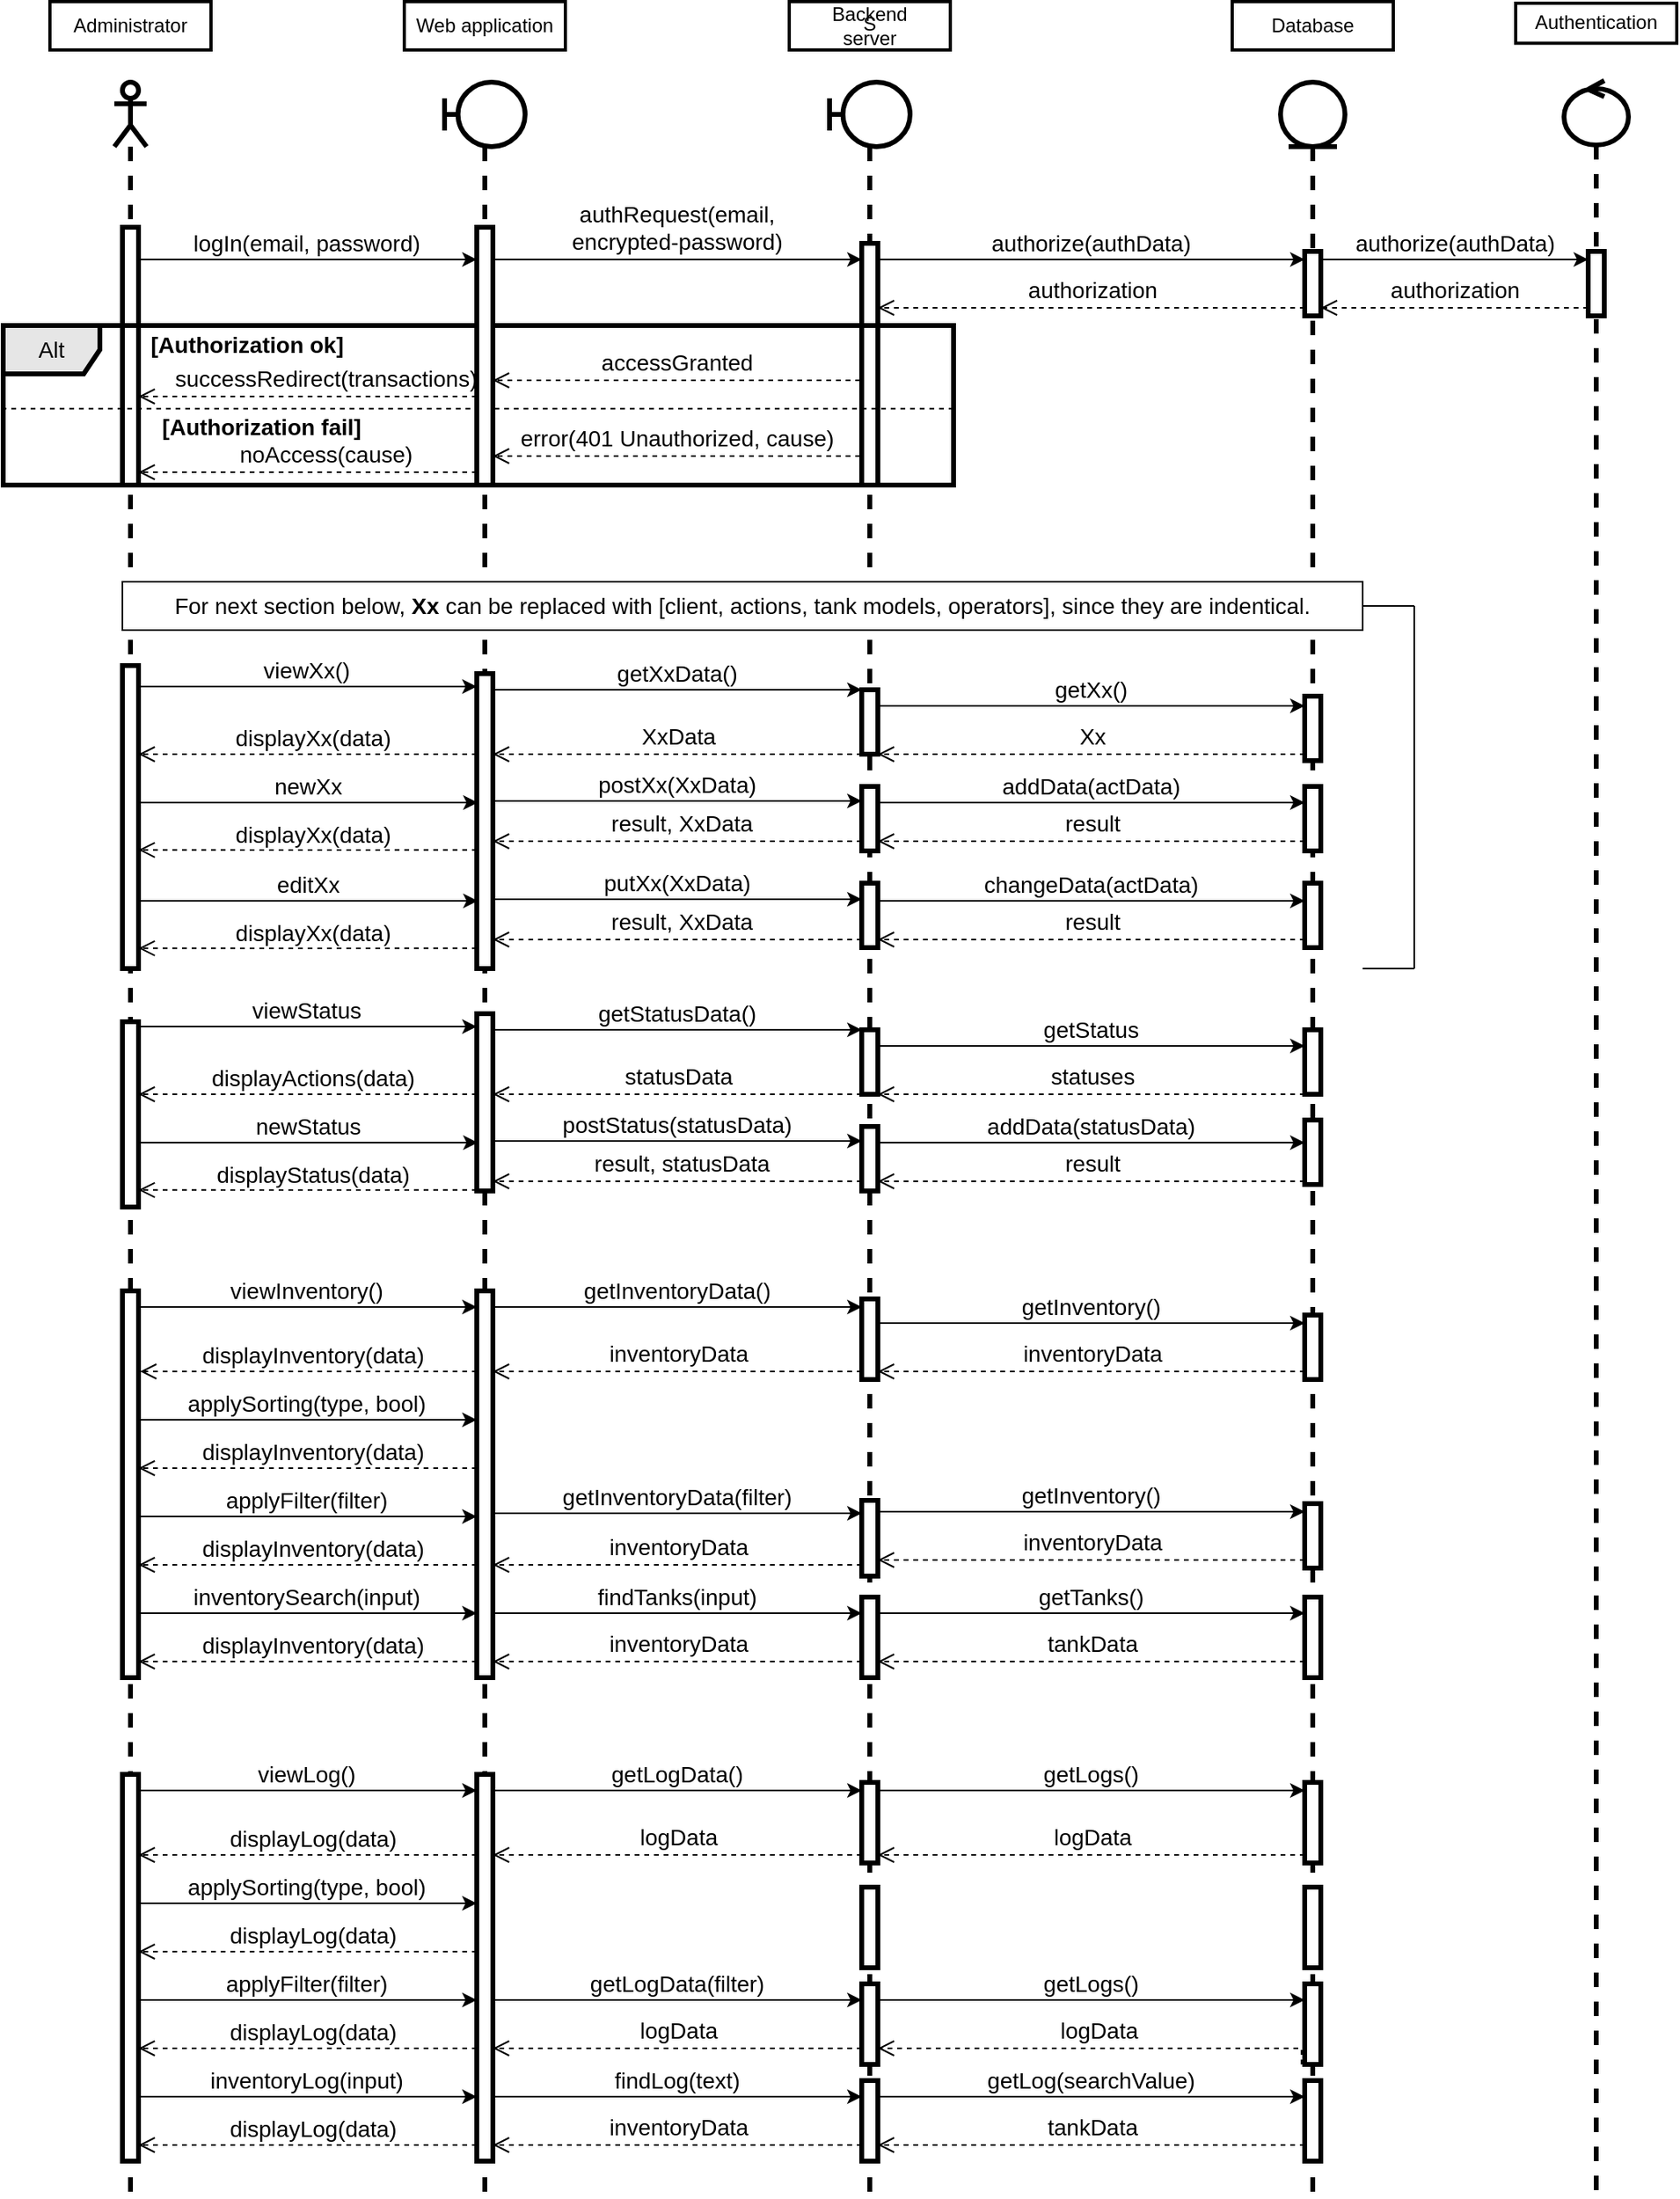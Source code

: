 <mxfile version="20.8.16" type="device"><diagram name="Page-1" id="13e1069c-82ec-6db2-03f1-153e76fe0fe0"><mxGraphModel dx="3124" dy="1852" grid="1" gridSize="10" guides="1" tooltips="1" connect="1" arrows="1" fold="1" page="1" pageScale="1" pageWidth="1120" pageHeight="1450" background="none" math="0" shadow="0"><root><mxCell id="0"/><mxCell id="1" parent="0"/><mxCell id="8v33QQdu3jbHXgjqW_Hx-95" value="" style="group" parent="1" vertex="1" connectable="0"><mxGeometry x="73" y="50" width="100" height="1360" as="geometry"/></mxCell><mxCell id="PCHpuN4HncfwBFX8JM08-5" value="" style="shape=umlLifeline;perimeter=lifelinePerimeter;whiteSpace=wrap;html=1;container=0;dropTarget=0;collapsible=0;recursiveResize=0;outlineConnect=0;portConstraint=eastwest;newEdgeStyle={&quot;edgeStyle&quot;:&quot;elbowEdgeStyle&quot;,&quot;elbow&quot;:&quot;vertical&quot;,&quot;curved&quot;:0,&quot;rounded&quot;:0};participant=umlActor;strokeWidth=3;" parent="8v33QQdu3jbHXgjqW_Hx-95" vertex="1"><mxGeometry x="40" y="50" width="20" height="1310" as="geometry"/></mxCell><mxCell id="PCHpuN4HncfwBFX8JM08-23" value="" style="html=1;points=[];perimeter=orthogonalPerimeter;outlineConnect=0;targetShapes=umlLifeline;portConstraint=eastwest;newEdgeStyle={&quot;edgeStyle&quot;:&quot;elbowEdgeStyle&quot;,&quot;elbow&quot;:&quot;vertical&quot;,&quot;curved&quot;:0,&quot;rounded&quot;:0};strokeWidth=3;fontSize=14;" parent="PCHpuN4HncfwBFX8JM08-5" vertex="1"><mxGeometry x="5" y="90" width="10" height="160" as="geometry"/></mxCell><mxCell id="PCHpuN4HncfwBFX8JM08-8" value="Administrator" style="text;html=1;strokeColor=default;fillColor=none;align=center;verticalAlign=middle;whiteSpace=wrap;rounded=0;strokeWidth=2;" parent="8v33QQdu3jbHXgjqW_Hx-95" vertex="1"><mxGeometry width="100" height="30" as="geometry"/></mxCell><mxCell id="PCHpuN4HncfwBFX8JM08-6" value="" style="shape=umlLifeline;perimeter=lifelinePerimeter;whiteSpace=wrap;html=1;container=0;dropTarget=0;collapsible=0;recursiveResize=0;outlineConnect=0;portConstraint=eastwest;newEdgeStyle={&quot;edgeStyle&quot;:&quot;elbowEdgeStyle&quot;,&quot;elbow&quot;:&quot;vertical&quot;,&quot;curved&quot;:0,&quot;rounded&quot;:0};participant=umlBoundary;strokeWidth=3;" parent="1" vertex="1"><mxGeometry x="318" y="100" width="50" height="1310" as="geometry"/></mxCell><mxCell id="PCHpuN4HncfwBFX8JM08-236" value="" style="html=1;points=[];perimeter=orthogonalPerimeter;outlineConnect=0;targetShapes=umlLifeline;portConstraint=eastwest;newEdgeStyle={&quot;edgeStyle&quot;:&quot;elbowEdgeStyle&quot;,&quot;elbow&quot;:&quot;vertical&quot;,&quot;curved&quot;:0,&quot;rounded&quot;:0};strokeWidth=3;fontSize=14;" parent="PCHpuN4HncfwBFX8JM08-6" vertex="1"><mxGeometry x="20" y="1050" width="10" height="240" as="geometry"/></mxCell><mxCell id="PCHpuN4HncfwBFX8JM08-20" value="" style="group" parent="1" vertex="1" connectable="0"><mxGeometry x="807" y="50" width="113" height="1360" as="geometry"/></mxCell><mxCell id="PCHpuN4HncfwBFX8JM08-14" value="" style="shape=umlLifeline;perimeter=lifelinePerimeter;whiteSpace=wrap;html=1;container=0;dropTarget=0;collapsible=0;recursiveResize=0;outlineConnect=0;portConstraint=eastwest;newEdgeStyle={&quot;edgeStyle&quot;:&quot;elbowEdgeStyle&quot;,&quot;elbow&quot;:&quot;vertical&quot;,&quot;curved&quot;:0,&quot;rounded&quot;:0};participant=umlEntity;strokeWidth=3;fontSize=14;" parent="PCHpuN4HncfwBFX8JM08-20" vertex="1"><mxGeometry x="30" y="50" width="40" height="1310" as="geometry"/></mxCell><mxCell id="PCHpuN4HncfwBFX8JM08-306" value="" style="html=1;points=[];perimeter=orthogonalPerimeter;outlineConnect=0;targetShapes=umlLifeline;portConstraint=eastwest;newEdgeStyle={&quot;edgeStyle&quot;:&quot;elbowEdgeStyle&quot;,&quot;elbow&quot;:&quot;vertical&quot;,&quot;curved&quot;:0,&quot;rounded&quot;:0};strokeWidth=3;fontSize=14;" parent="PCHpuN4HncfwBFX8JM08-14" vertex="1"><mxGeometry x="15" y="1180" width="10" height="50" as="geometry"/></mxCell><mxCell id="PCHpuN4HncfwBFX8JM08-314" value="" style="html=1;points=[];perimeter=orthogonalPerimeter;outlineConnect=0;targetShapes=umlLifeline;portConstraint=eastwest;newEdgeStyle={&quot;edgeStyle&quot;:&quot;elbowEdgeStyle&quot;,&quot;elbow&quot;:&quot;vertical&quot;,&quot;curved&quot;:0,&quot;rounded&quot;:0};strokeWidth=3;fontSize=14;" parent="PCHpuN4HncfwBFX8JM08-14" vertex="1"><mxGeometry x="15" y="1120" width="10" height="50" as="geometry"/></mxCell><mxCell id="PCHpuN4HncfwBFX8JM08-15" value="Database" style="text;html=1;strokeColor=default;fillColor=none;align=center;verticalAlign=middle;whiteSpace=wrap;rounded=0;strokeWidth=2;" parent="PCHpuN4HncfwBFX8JM08-20" vertex="1"><mxGeometry width="100" height="30" as="geometry"/></mxCell><mxCell id="PCHpuN4HncfwBFX8JM08-33" value="" style="html=1;points=[];perimeter=orthogonalPerimeter;outlineConnect=0;targetShapes=umlLifeline;portConstraint=eastwest;newEdgeStyle={&quot;edgeStyle&quot;:&quot;elbowEdgeStyle&quot;,&quot;elbow&quot;:&quot;vertical&quot;,&quot;curved&quot;:0,&quot;rounded&quot;:0};strokeWidth=3;fontSize=14;" parent="PCHpuN4HncfwBFX8JM08-20" vertex="1"><mxGeometry x="45" y="155" width="10" height="40" as="geometry"/></mxCell><mxCell id="PCHpuN4HncfwBFX8JM08-54" value="" style="html=1;points=[];perimeter=orthogonalPerimeter;outlineConnect=0;targetShapes=umlLifeline;portConstraint=eastwest;newEdgeStyle={&quot;edgeStyle&quot;:&quot;elbowEdgeStyle&quot;,&quot;elbow&quot;:&quot;vertical&quot;,&quot;curved&quot;:0,&quot;rounded&quot;:0};strokeWidth=3;fontSize=14;" parent="PCHpuN4HncfwBFX8JM08-20" vertex="1"><mxGeometry x="45" y="431" width="10" height="40" as="geometry"/></mxCell><mxCell id="PCHpuN4HncfwBFX8JM08-147" value="" style="html=1;points=[];perimeter=orthogonalPerimeter;outlineConnect=0;targetShapes=umlLifeline;portConstraint=eastwest;newEdgeStyle={&quot;edgeStyle&quot;:&quot;elbowEdgeStyle&quot;,&quot;elbow&quot;:&quot;vertical&quot;,&quot;curved&quot;:0,&quot;rounded&quot;:0};strokeWidth=3;fontSize=14;" parent="PCHpuN4HncfwBFX8JM08-20" vertex="1"><mxGeometry x="45" y="815" width="10" height="40" as="geometry"/></mxCell><mxCell id="PCHpuN4HncfwBFX8JM08-220" value="" style="html=1;points=[];perimeter=orthogonalPerimeter;outlineConnect=0;targetShapes=umlLifeline;portConstraint=eastwest;newEdgeStyle={&quot;edgeStyle&quot;:&quot;elbowEdgeStyle&quot;,&quot;elbow&quot;:&quot;vertical&quot;,&quot;curved&quot;:0,&quot;rounded&quot;:0};strokeWidth=3;fontSize=14;" parent="PCHpuN4HncfwBFX8JM08-20" vertex="1"><mxGeometry x="45" y="990" width="10" height="50" as="geometry"/></mxCell><mxCell id="PCHpuN4HncfwBFX8JM08-223" value="" style="html=1;points=[];perimeter=orthogonalPerimeter;outlineConnect=0;targetShapes=umlLifeline;portConstraint=eastwest;newEdgeStyle={&quot;edgeStyle&quot;:&quot;elbowEdgeStyle&quot;,&quot;elbow&quot;:&quot;vertical&quot;,&quot;curved&quot;:0,&quot;rounded&quot;:0};strokeWidth=3;fontSize=14;" parent="PCHpuN4HncfwBFX8JM08-20" vertex="1"><mxGeometry x="45" y="1290" width="10" height="50" as="geometry"/></mxCell><mxCell id="PCHpuN4HncfwBFX8JM08-222" value="" style="html=1;points=[];perimeter=orthogonalPerimeter;outlineConnect=0;targetShapes=umlLifeline;portConstraint=eastwest;newEdgeStyle={&quot;edgeStyle&quot;:&quot;elbowEdgeStyle&quot;,&quot;elbow&quot;:&quot;vertical&quot;,&quot;curved&quot;:0,&quot;rounded&quot;:0};strokeWidth=3;fontSize=14;" parent="PCHpuN4HncfwBFX8JM08-20" vertex="1"><mxGeometry x="45" y="1105" width="10" height="50" as="geometry"/></mxCell><mxCell id="QIh_B3qvq8HcgACo9nBH-92" value="" style="html=1;points=[];perimeter=orthogonalPerimeter;outlineConnect=0;targetShapes=umlLifeline;portConstraint=eastwest;newEdgeStyle={&quot;edgeStyle&quot;:&quot;elbowEdgeStyle&quot;,&quot;elbow&quot;:&quot;vertical&quot;,&quot;curved&quot;:0,&quot;rounded&quot;:0};strokeWidth=3;fontSize=14;" parent="PCHpuN4HncfwBFX8JM08-20" vertex="1"><mxGeometry x="45" y="932" width="10" height="40" as="geometry"/></mxCell><mxCell id="8v33QQdu3jbHXgjqW_Hx-12" value="" style="html=1;points=[];perimeter=orthogonalPerimeter;outlineConnect=0;targetShapes=umlLifeline;portConstraint=eastwest;newEdgeStyle={&quot;edgeStyle&quot;:&quot;elbowEdgeStyle&quot;,&quot;elbow&quot;:&quot;vertical&quot;,&quot;curved&quot;:0,&quot;rounded&quot;:0};strokeWidth=3;fontSize=14;" parent="PCHpuN4HncfwBFX8JM08-20" vertex="1"><mxGeometry x="45" y="487" width="10" height="40" as="geometry"/></mxCell><mxCell id="8v33QQdu3jbHXgjqW_Hx-20" value="" style="html=1;points=[];perimeter=orthogonalPerimeter;outlineConnect=0;targetShapes=umlLifeline;portConstraint=eastwest;newEdgeStyle={&quot;edgeStyle&quot;:&quot;elbowEdgeStyle&quot;,&quot;elbow&quot;:&quot;vertical&quot;,&quot;curved&quot;:0,&quot;rounded&quot;:0};strokeWidth=3;fontSize=14;" parent="PCHpuN4HncfwBFX8JM08-20" vertex="1"><mxGeometry x="45" y="638" width="10" height="40" as="geometry"/></mxCell><mxCell id="8v33QQdu3jbHXgjqW_Hx-21" value="" style="html=1;points=[];perimeter=orthogonalPerimeter;outlineConnect=0;targetShapes=umlLifeline;portConstraint=eastwest;newEdgeStyle={&quot;edgeStyle&quot;:&quot;elbowEdgeStyle&quot;,&quot;elbow&quot;:&quot;vertical&quot;,&quot;curved&quot;:0,&quot;rounded&quot;:0};strokeWidth=3;fontSize=14;" parent="PCHpuN4HncfwBFX8JM08-20" vertex="1"><mxGeometry x="45" y="694" width="10" height="40" as="geometry"/></mxCell><mxCell id="eHrpU6wrrFZm0fBQ7dqN-12" value="" style="html=1;points=[];perimeter=orthogonalPerimeter;outlineConnect=0;targetShapes=umlLifeline;portConstraint=eastwest;newEdgeStyle={&quot;edgeStyle&quot;:&quot;elbowEdgeStyle&quot;,&quot;elbow&quot;:&quot;vertical&quot;,&quot;curved&quot;:0,&quot;rounded&quot;:0};strokeWidth=3;fontSize=14;" parent="PCHpuN4HncfwBFX8JM08-20" vertex="1"><mxGeometry x="45" y="547" width="10" height="40" as="geometry"/></mxCell><mxCell id="eHrpU6wrrFZm0fBQ7dqN-19" value="" style="endArrow=none;html=1;rounded=0;fontSize=14;exitX=1;exitY=0.5;exitDx=0;exitDy=0;" parent="PCHpuN4HncfwBFX8JM08-20" edge="1"><mxGeometry width="50" height="50" relative="1" as="geometry"><mxPoint x="81" y="600" as="sourcePoint"/><mxPoint x="113" y="600" as="targetPoint"/></mxGeometry></mxCell><mxCell id="PCHpuN4HncfwBFX8JM08-21" value="" style="endArrow=classic;html=1;rounded=0;fontSize=14;" parent="1" source="PCHpuN4HncfwBFX8JM08-23" target="PCHpuN4HncfwBFX8JM08-26" edge="1"><mxGeometry width="50" height="50" relative="1" as="geometry"><mxPoint x="134" y="200" as="sourcePoint"/><mxPoint x="454" y="410" as="targetPoint"/><Array as="points"><mxPoint x="234" y="210"/></Array></mxGeometry></mxCell><mxCell id="PCHpuN4HncfwBFX8JM08-22" value="logIn(email, password)" style="edgeLabel;html=1;align=center;verticalAlign=middle;resizable=0;points=[];fontSize=14;" parent="PCHpuN4HncfwBFX8JM08-21" vertex="1" connectable="0"><mxGeometry x="-0.008" relative="1" as="geometry"><mxPoint y="-10" as="offset"/></mxGeometry></mxCell><mxCell id="PCHpuN4HncfwBFX8JM08-31" value="" style="endArrow=classic;html=1;rounded=0;fontSize=14;startArrow=none;startFill=0;" parent="1" source="PCHpuN4HncfwBFX8JM08-28" target="PCHpuN4HncfwBFX8JM08-33" edge="1"><mxGeometry width="50" height="50" relative="1" as="geometry"><mxPoint x="529" y="360" as="sourcePoint"/><mxPoint x="919" y="360" as="targetPoint"/><Array as="points"><mxPoint x="824" y="210"/></Array></mxGeometry></mxCell><mxCell id="PCHpuN4HncfwBFX8JM08-32" value="authorize(authData)" style="edgeLabel;html=1;align=center;verticalAlign=middle;resizable=0;points=[];fontSize=14;" parent="PCHpuN4HncfwBFX8JM08-31" vertex="1" connectable="0"><mxGeometry x="-0.008" relative="1" as="geometry"><mxPoint y="-10" as="offset"/></mxGeometry></mxCell><mxCell id="PCHpuN4HncfwBFX8JM08-50" value="" style="endArrow=classic;html=1;rounded=0;fontSize=14;" parent="1" source="PCHpuN4HncfwBFX8JM08-49" target="PCHpuN4HncfwBFX8JM08-54" edge="1"><mxGeometry width="50" height="50" relative="1" as="geometry"><mxPoint x="729" y="489" as="sourcePoint"/><mxPoint x="919" y="489" as="targetPoint"/><Array as="points"><mxPoint x="744" y="487"/></Array></mxGeometry></mxCell><mxCell id="PCHpuN4HncfwBFX8JM08-51" value="getXx()" style="edgeLabel;html=1;align=center;verticalAlign=middle;resizable=0;points=[];fontSize=14;" parent="PCHpuN4HncfwBFX8JM08-50" vertex="1" connectable="0"><mxGeometry x="-0.008" relative="1" as="geometry"><mxPoint y="-10" as="offset"/></mxGeometry></mxCell><mxCell id="PCHpuN4HncfwBFX8JM08-73" value="" style="endArrow=classic;html=1;rounded=0;fontSize=14;" parent="1" edge="1"><mxGeometry width="50" height="50" relative="1" as="geometry"><mxPoint x="128" y="475" as="sourcePoint"/><mxPoint x="338" y="475" as="targetPoint"/><Array as="points"><mxPoint x="234" y="475"/></Array></mxGeometry></mxCell><mxCell id="PCHpuN4HncfwBFX8JM08-74" value="&lt;div&gt;viewXx()&lt;/div&gt;" style="edgeLabel;html=1;align=center;verticalAlign=middle;resizable=0;points=[];fontSize=14;" parent="PCHpuN4HncfwBFX8JM08-73" vertex="1" connectable="0"><mxGeometry x="-0.008" relative="1" as="geometry"><mxPoint y="-10" as="offset"/></mxGeometry></mxCell><mxCell id="PCHpuN4HncfwBFX8JM08-75" value="&lt;div&gt;&lt;br&gt;&lt;/div&gt;&lt;div&gt;&lt;br&gt;&lt;/div&gt;" style="html=1;verticalAlign=bottom;endArrow=open;dashed=1;endSize=8;edgeStyle=elbowEdgeStyle;elbow=vertical;curved=0;rounded=0;fontSize=14;" parent="1" source="PCHpuN4HncfwBFX8JM08-46" target="PCHpuN4HncfwBFX8JM08-42" edge="1"><mxGeometry x="-0.067" y="13" relative="1" as="geometry"><mxPoint x="744" y="591" as="sourcePoint"/><mxPoint x="154" y="591" as="targetPoint"/><Array as="points"><mxPoint x="254" y="517"/><mxPoint x="244" y="537"/></Array><mxPoint as="offset"/></mxGeometry></mxCell><mxCell id="PCHpuN4HncfwBFX8JM08-88" value="displayXx(data)" style="edgeLabel;html=1;align=center;verticalAlign=middle;resizable=0;points=[];fontSize=14;" parent="PCHpuN4HncfwBFX8JM08-75" vertex="1" connectable="0"><mxGeometry x="-0.253" y="-1" relative="1" as="geometry"><mxPoint x="-24" y="-9" as="offset"/></mxGeometry></mxCell><mxCell id="PCHpuN4HncfwBFX8JM08-76" value="authorization" style="html=1;verticalAlign=bottom;endArrow=open;dashed=1;endSize=8;edgeStyle=elbowEdgeStyle;elbow=vertical;curved=0;rounded=0;fontSize=14;" parent="1" source="PCHpuN4HncfwBFX8JM08-33" target="PCHpuN4HncfwBFX8JM08-28" edge="1"><mxGeometry relative="1" as="geometry"><mxPoint x="929" y="270" as="sourcePoint"/><mxPoint x="139" y="270" as="targetPoint"/><Array as="points"><mxPoint x="834" y="240"/></Array></mxGeometry></mxCell><mxCell id="PCHpuN4HncfwBFX8JM08-129" value="Xx" style="html=1;verticalAlign=bottom;endArrow=open;dashed=1;endSize=8;edgeStyle=elbowEdgeStyle;elbow=vertical;curved=0;rounded=0;fontSize=14;" parent="1" source="PCHpuN4HncfwBFX8JM08-54" target="PCHpuN4HncfwBFX8JM08-49" edge="1"><mxGeometry relative="1" as="geometry"><mxPoint x="834" y="547" as="sourcePoint"/><mxPoint x="624" y="557" as="targetPoint"/><Array as="points"><mxPoint x="754" y="517"/></Array></mxGeometry></mxCell><mxCell id="PCHpuN4HncfwBFX8JM08-153" value="" style="endArrow=classic;html=1;rounded=0;fontSize=14;" parent="1" source="PCHpuN4HncfwBFX8JM08-145" target="PCHpuN4HncfwBFX8JM08-144" edge="1"><mxGeometry width="50" height="50" relative="1" as="geometry"><mxPoint x="129" y="869" as="sourcePoint"/><mxPoint x="324" y="869" as="targetPoint"/><Array as="points"><mxPoint x="234" y="860"/></Array></mxGeometry></mxCell><mxCell id="PCHpuN4HncfwBFX8JM08-154" value="viewInventory()" style="edgeLabel;html=1;align=center;verticalAlign=middle;resizable=0;points=[];fontSize=14;" parent="PCHpuN4HncfwBFX8JM08-153" vertex="1" connectable="0"><mxGeometry x="-0.008" relative="1" as="geometry"><mxPoint y="-10" as="offset"/></mxGeometry></mxCell><mxCell id="PCHpuN4HncfwBFX8JM08-155" value="&lt;div&gt;&lt;br&gt;&lt;/div&gt;&lt;div&gt;&lt;br&gt;&lt;/div&gt;" style="html=1;verticalAlign=bottom;endArrow=open;dashed=1;endSize=8;edgeStyle=elbowEdgeStyle;elbow=vertical;curved=0;rounded=0;fontSize=14;" parent="1" source="PCHpuN4HncfwBFX8JM08-144" edge="1"><mxGeometry relative="1" as="geometry"><mxPoint x="319" y="900" as="sourcePoint"/><mxPoint x="129" y="900" as="targetPoint"/></mxGeometry></mxCell><mxCell id="PCHpuN4HncfwBFX8JM08-156" value="displayInventory(data)" style="edgeLabel;html=1;align=center;verticalAlign=middle;resizable=0;points=[];fontSize=14;" parent="PCHpuN4HncfwBFX8JM08-155" vertex="1" connectable="0"><mxGeometry x="-0.253" y="-1" relative="1" as="geometry"><mxPoint x="-24" y="-9" as="offset"/></mxGeometry></mxCell><mxCell id="PCHpuN4HncfwBFX8JM08-157" value="inventoryData" style="html=1;verticalAlign=bottom;endArrow=open;dashed=1;endSize=8;edgeStyle=elbowEdgeStyle;elbow=vertical;curved=0;rounded=0;fontSize=14;" parent="1" source="PCHpuN4HncfwBFX8JM08-147" target="PCHpuN4HncfwBFX8JM08-146" edge="1"><mxGeometry relative="1" as="geometry"><mxPoint x="919" y="897" as="sourcePoint"/><mxPoint x="729" y="897" as="targetPoint"/><Array as="points"><mxPoint x="834" y="900"/></Array></mxGeometry></mxCell><mxCell id="PCHpuN4HncfwBFX8JM08-168" value="" style="endArrow=classic;html=1;rounded=0;fontSize=14;startArrow=none;startFill=0;" parent="1" source="PCHpuN4HncfwBFX8JM08-33" target="PCHpuN4HncfwBFX8JM08-174" edge="1"><mxGeometry width="50" height="50" relative="1" as="geometry"><mxPoint x="929" y="224.6" as="sourcePoint"/><mxPoint x="1239" y="210" as="targetPoint"/><Array as="points"><mxPoint x="1004" y="210"/></Array></mxGeometry></mxCell><mxCell id="PCHpuN4HncfwBFX8JM08-169" value="authorize(authData)" style="edgeLabel;html=1;align=center;verticalAlign=middle;resizable=0;points=[];fontSize=14;" parent="PCHpuN4HncfwBFX8JM08-168" vertex="1" connectable="0"><mxGeometry x="-0.008" relative="1" as="geometry"><mxPoint y="-10" as="offset"/></mxGeometry></mxCell><mxCell id="PCHpuN4HncfwBFX8JM08-171" value="authorization" style="html=1;verticalAlign=bottom;endArrow=open;dashed=1;endSize=8;edgeStyle=elbowEdgeStyle;elbow=vertical;curved=0;rounded=0;fontSize=14;" parent="1" source="PCHpuN4HncfwBFX8JM08-174" target="PCHpuN4HncfwBFX8JM08-33" edge="1"><mxGeometry relative="1" as="geometry"><mxPoint x="1244" y="230" as="sourcePoint"/><mxPoint x="739" y="250" as="targetPoint"/><Array as="points"><mxPoint x="963" y="240"/></Array></mxGeometry></mxCell><mxCell id="PCHpuN4HncfwBFX8JM08-150" value="" style="endArrow=classic;html=1;rounded=0;fontSize=14;" parent="1" source="PCHpuN4HncfwBFX8JM08-146" target="PCHpuN4HncfwBFX8JM08-147" edge="1"><mxGeometry width="50" height="50" relative="1" as="geometry"><mxPoint x="729" y="872" as="sourcePoint"/><mxPoint x="919" y="870" as="targetPoint"/><Array as="points"><mxPoint x="754" y="870"/></Array></mxGeometry></mxCell><mxCell id="PCHpuN4HncfwBFX8JM08-151" value="getInventory()" style="edgeLabel;html=1;align=center;verticalAlign=middle;resizable=0;points=[];fontSize=14;" parent="PCHpuN4HncfwBFX8JM08-150" vertex="1" connectable="0"><mxGeometry x="-0.008" relative="1" as="geometry"><mxPoint y="-10" as="offset"/></mxGeometry></mxCell><mxCell id="PCHpuN4HncfwBFX8JM08-152" value="inventoryData" style="html=1;verticalAlign=bottom;endArrow=open;dashed=1;endSize=8;edgeStyle=elbowEdgeStyle;elbow=vertical;curved=0;rounded=0;fontSize=14;" parent="1" source="PCHpuN4HncfwBFX8JM08-146" target="PCHpuN4HncfwBFX8JM08-144" edge="1"><mxGeometry relative="1" as="geometry"><mxPoint x="719" y="900" as="sourcePoint"/><mxPoint x="329" y="900" as="targetPoint"/><Array as="points"><mxPoint x="464" y="900"/></Array></mxGeometry></mxCell><mxCell id="PCHpuN4HncfwBFX8JM08-16" value="S" style="group" parent="1" vertex="1" connectable="0"><mxGeometry x="532" y="50" width="100" height="1360" as="geometry"/></mxCell><mxCell id="PCHpuN4HncfwBFX8JM08-17" value="" style="shape=umlLifeline;perimeter=lifelinePerimeter;whiteSpace=wrap;html=1;container=0;dropTarget=0;collapsible=0;recursiveResize=0;outlineConnect=0;portConstraint=eastwest;newEdgeStyle={&quot;edgeStyle&quot;:&quot;elbowEdgeStyle&quot;,&quot;elbow&quot;:&quot;vertical&quot;,&quot;curved&quot;:0,&quot;rounded&quot;:0};participant=umlBoundary;strokeWidth=3;" parent="PCHpuN4HncfwBFX8JM08-16" vertex="1"><mxGeometry x="25" y="50" width="50" height="1310" as="geometry"/></mxCell><mxCell id="PCHpuN4HncfwBFX8JM08-28" value="" style="html=1;points=[];perimeter=orthogonalPerimeter;outlineConnect=0;targetShapes=umlLifeline;portConstraint=eastwest;newEdgeStyle={&quot;edgeStyle&quot;:&quot;elbowEdgeStyle&quot;,&quot;elbow&quot;:&quot;vertical&quot;,&quot;curved&quot;:0,&quot;rounded&quot;:0};strokeWidth=3;fontSize=14;" parent="PCHpuN4HncfwBFX8JM08-17" vertex="1"><mxGeometry x="20" y="100" width="10" height="150" as="geometry"/></mxCell><mxCell id="PCHpuN4HncfwBFX8JM08-197" value="" style="html=1;points=[];perimeter=orthogonalPerimeter;outlineConnect=0;targetShapes=umlLifeline;portConstraint=eastwest;newEdgeStyle={&quot;edgeStyle&quot;:&quot;elbowEdgeStyle&quot;,&quot;elbow&quot;:&quot;vertical&quot;,&quot;curved&quot;:0,&quot;rounded&quot;:0};strokeWidth=3;fontSize=14;" parent="PCHpuN4HncfwBFX8JM08-17" vertex="1"><mxGeometry x="20" y="940" width="10" height="50" as="geometry"/></mxCell><mxCell id="PCHpuN4HncfwBFX8JM08-233" value="" style="html=1;points=[];perimeter=orthogonalPerimeter;outlineConnect=0;targetShapes=umlLifeline;portConstraint=eastwest;newEdgeStyle={&quot;edgeStyle&quot;:&quot;elbowEdgeStyle&quot;,&quot;elbow&quot;:&quot;vertical&quot;,&quot;curved&quot;:0,&quot;rounded&quot;:0};strokeWidth=3;fontSize=14;" parent="PCHpuN4HncfwBFX8JM08-17" vertex="1"><mxGeometry x="20" y="1055" width="10" height="50" as="geometry"/></mxCell><mxCell id="PCHpuN4HncfwBFX8JM08-232" value="" style="html=1;points=[];perimeter=orthogonalPerimeter;outlineConnect=0;targetShapes=umlLifeline;portConstraint=eastwest;newEdgeStyle={&quot;edgeStyle&quot;:&quot;elbowEdgeStyle&quot;,&quot;elbow&quot;:&quot;vertical&quot;,&quot;curved&quot;:0,&quot;rounded&quot;:0};strokeWidth=3;fontSize=14;" parent="PCHpuN4HncfwBFX8JM08-17" vertex="1"><mxGeometry x="20" y="1240" width="10" height="50" as="geometry"/></mxCell><mxCell id="PCHpuN4HncfwBFX8JM08-305" value="" style="html=1;points=[];perimeter=orthogonalPerimeter;outlineConnect=0;targetShapes=umlLifeline;portConstraint=eastwest;newEdgeStyle={&quot;edgeStyle&quot;:&quot;elbowEdgeStyle&quot;,&quot;elbow&quot;:&quot;vertical&quot;,&quot;curved&quot;:0,&quot;rounded&quot;:0};strokeWidth=3;fontSize=14;" parent="PCHpuN4HncfwBFX8JM08-17" vertex="1"><mxGeometry x="20" y="1180" width="10" height="50" as="geometry"/></mxCell><mxCell id="PCHpuN4HncfwBFX8JM08-310" value="" style="html=1;points=[];perimeter=orthogonalPerimeter;outlineConnect=0;targetShapes=umlLifeline;portConstraint=eastwest;newEdgeStyle={&quot;edgeStyle&quot;:&quot;elbowEdgeStyle&quot;,&quot;elbow&quot;:&quot;vertical&quot;,&quot;curved&quot;:0,&quot;rounded&quot;:0};strokeWidth=3;fontSize=14;" parent="PCHpuN4HncfwBFX8JM08-17" vertex="1"><mxGeometry x="20" y="1120" width="10" height="50" as="geometry"/></mxCell><mxCell id="PCHpuN4HncfwBFX8JM08-18" value="&lt;div&gt;Backend&lt;/div&gt;&lt;div&gt;server&lt;br&gt;&lt;/div&gt;" style="text;html=1;strokeColor=default;fillColor=none;align=center;verticalAlign=middle;whiteSpace=wrap;rounded=0;strokeWidth=2;" parent="PCHpuN4HncfwBFX8JM08-16" vertex="1"><mxGeometry width="100" height="30" as="geometry"/></mxCell><mxCell id="PCHpuN4HncfwBFX8JM08-49" value="" style="html=1;points=[];perimeter=orthogonalPerimeter;outlineConnect=0;targetShapes=umlLifeline;portConstraint=eastwest;newEdgeStyle={&quot;edgeStyle&quot;:&quot;elbowEdgeStyle&quot;,&quot;elbow&quot;:&quot;vertical&quot;,&quot;curved&quot;:0,&quot;rounded&quot;:0};strokeWidth=3;fontSize=14;" parent="PCHpuN4HncfwBFX8JM08-16" vertex="1"><mxGeometry x="45" y="427" width="10" height="40" as="geometry"/></mxCell><mxCell id="PCHpuN4HncfwBFX8JM08-146" value="" style="html=1;points=[];perimeter=orthogonalPerimeter;outlineConnect=0;targetShapes=umlLifeline;portConstraint=eastwest;newEdgeStyle={&quot;edgeStyle&quot;:&quot;elbowEdgeStyle&quot;,&quot;elbow&quot;:&quot;vertical&quot;,&quot;curved&quot;:0,&quot;rounded&quot;:0};strokeWidth=3;fontSize=14;" parent="PCHpuN4HncfwBFX8JM08-16" vertex="1"><mxGeometry x="45" y="805" width="10" height="50" as="geometry"/></mxCell><mxCell id="PCHpuN4HncfwBFX8JM08-256" value="" style="html=1;points=[];perimeter=orthogonalPerimeter;outlineConnect=0;targetShapes=umlLifeline;portConstraint=eastwest;newEdgeStyle={&quot;edgeStyle&quot;:&quot;elbowEdgeStyle&quot;,&quot;elbow&quot;:&quot;vertical&quot;,&quot;curved&quot;:0,&quot;rounded&quot;:0};strokeWidth=3;fontSize=14;" parent="PCHpuN4HncfwBFX8JM08-16" vertex="1"><mxGeometry x="45" y="930" width="10" height="47" as="geometry"/></mxCell><mxCell id="8v33QQdu3jbHXgjqW_Hx-11" value="" style="html=1;points=[];perimeter=orthogonalPerimeter;outlineConnect=0;targetShapes=umlLifeline;portConstraint=eastwest;newEdgeStyle={&quot;edgeStyle&quot;:&quot;elbowEdgeStyle&quot;,&quot;elbow&quot;:&quot;vertical&quot;,&quot;curved&quot;:0,&quot;rounded&quot;:0};strokeWidth=3;fontSize=14;" parent="PCHpuN4HncfwBFX8JM08-16" vertex="1"><mxGeometry x="45" y="487" width="10" height="40" as="geometry"/></mxCell><mxCell id="8v33QQdu3jbHXgjqW_Hx-29" value="" style="html=1;points=[];perimeter=orthogonalPerimeter;outlineConnect=0;targetShapes=umlLifeline;portConstraint=eastwest;newEdgeStyle={&quot;edgeStyle&quot;:&quot;elbowEdgeStyle&quot;,&quot;elbow&quot;:&quot;vertical&quot;,&quot;curved&quot;:0,&quot;rounded&quot;:0};strokeWidth=3;fontSize=14;" parent="PCHpuN4HncfwBFX8JM08-16" vertex="1"><mxGeometry x="45" y="638" width="10" height="40" as="geometry"/></mxCell><mxCell id="8v33QQdu3jbHXgjqW_Hx-30" value="" style="html=1;points=[];perimeter=orthogonalPerimeter;outlineConnect=0;targetShapes=umlLifeline;portConstraint=eastwest;newEdgeStyle={&quot;edgeStyle&quot;:&quot;elbowEdgeStyle&quot;,&quot;elbow&quot;:&quot;vertical&quot;,&quot;curved&quot;:0,&quot;rounded&quot;:0};strokeWidth=3;fontSize=14;" parent="PCHpuN4HncfwBFX8JM08-16" vertex="1"><mxGeometry x="45" y="698" width="10" height="40" as="geometry"/></mxCell><mxCell id="eHrpU6wrrFZm0fBQ7dqN-11" value="" style="html=1;points=[];perimeter=orthogonalPerimeter;outlineConnect=0;targetShapes=umlLifeline;portConstraint=eastwest;newEdgeStyle={&quot;edgeStyle&quot;:&quot;elbowEdgeStyle&quot;,&quot;elbow&quot;:&quot;vertical&quot;,&quot;curved&quot;:0,&quot;rounded&quot;:0};strokeWidth=3;fontSize=14;" parent="PCHpuN4HncfwBFX8JM08-16" vertex="1"><mxGeometry x="45" y="547" width="10" height="40" as="geometry"/></mxCell><mxCell id="PCHpuN4HncfwBFX8JM08-24" value="" style="endArrow=classic;html=1;rounded=0;fontSize=14;" parent="1" source="PCHpuN4HncfwBFX8JM08-26" target="PCHpuN4HncfwBFX8JM08-28" edge="1"><mxGeometry width="50" height="50" relative="1" as="geometry"><mxPoint x="139" y="210" as="sourcePoint"/><mxPoint x="333" y="210" as="targetPoint"/><Array as="points"><mxPoint x="534" y="210"/></Array></mxGeometry></mxCell><mxCell id="PCHpuN4HncfwBFX8JM08-25" value="authRequest(email,&lt;br&gt;encrypted-password)" style="edgeLabel;html=1;align=center;verticalAlign=middle;resizable=0;points=[];fontSize=14;" parent="PCHpuN4HncfwBFX8JM08-24" vertex="1" connectable="0"><mxGeometry x="-0.008" relative="1" as="geometry"><mxPoint y="-20" as="offset"/></mxGeometry></mxCell><mxCell id="PCHpuN4HncfwBFX8JM08-86" value="error(401 Unauthorized, cause)" style="html=1;verticalAlign=bottom;endArrow=open;dashed=1;endSize=8;edgeStyle=elbowEdgeStyle;elbow=vertical;curved=0;rounded=0;fontSize=14;" parent="1" edge="1"><mxGeometry relative="1" as="geometry"><mxPoint x="576.0" y="332" as="sourcePoint"/><mxPoint x="348" y="332" as="targetPoint"/><Array as="points"><mxPoint x="554" y="332"/></Array></mxGeometry></mxCell><mxCell id="PCHpuN4HncfwBFX8JM08-84" value="accessGranted" style="html=1;verticalAlign=bottom;endArrow=open;dashed=1;endSize=8;edgeStyle=elbowEdgeStyle;elbow=vertical;curved=0;rounded=0;fontSize=14;" parent="1" edge="1"><mxGeometry relative="1" as="geometry"><mxPoint x="576.0" y="285" as="sourcePoint"/><mxPoint x="348" y="285" as="targetPoint"/><Array as="points"><mxPoint x="474" y="285"/><mxPoint x="544" y="286"/></Array></mxGeometry></mxCell><mxCell id="PCHpuN4HncfwBFX8JM08-47" value="" style="endArrow=classic;html=1;rounded=0;fontSize=14;" parent="1" source="PCHpuN4HncfwBFX8JM08-46" target="PCHpuN4HncfwBFX8JM08-49" edge="1"><mxGeometry width="50" height="50" relative="1" as="geometry"><mxPoint x="404" y="497" as="sourcePoint"/><mxPoint x="594" y="497" as="targetPoint"/><Array as="points"><mxPoint x="524" y="477"/></Array></mxGeometry></mxCell><mxCell id="PCHpuN4HncfwBFX8JM08-48" value="getXxData()" style="edgeLabel;html=1;align=center;verticalAlign=middle;resizable=0;points=[];fontSize=14;" parent="PCHpuN4HncfwBFX8JM08-47" vertex="1" connectable="0"><mxGeometry x="-0.008" relative="1" as="geometry"><mxPoint y="-10" as="offset"/></mxGeometry></mxCell><mxCell id="PCHpuN4HncfwBFX8JM08-55" value="XxData" style="html=1;verticalAlign=bottom;endArrow=open;dashed=1;endSize=8;edgeStyle=elbowEdgeStyle;elbow=vertical;curved=0;rounded=0;fontSize=14;" parent="1" source="PCHpuN4HncfwBFX8JM08-49" target="PCHpuN4HncfwBFX8JM08-46" edge="1"><mxGeometry relative="1" as="geometry"><mxPoint x="919" y="557" as="sourcePoint"/><mxPoint x="129" y="557" as="targetPoint"/><Array as="points"><mxPoint x="514" y="517"/></Array></mxGeometry></mxCell><mxCell id="PCHpuN4HncfwBFX8JM08-148" value="" style="endArrow=classic;html=1;rounded=0;fontSize=14;" parent="1" source="PCHpuN4HncfwBFX8JM08-144" target="PCHpuN4HncfwBFX8JM08-146" edge="1"><mxGeometry width="50" height="50" relative="1" as="geometry"><mxPoint x="404" y="880" as="sourcePoint"/><mxPoint x="594" y="880" as="targetPoint"/><Array as="points"><mxPoint x="524" y="860"/></Array></mxGeometry></mxCell><mxCell id="PCHpuN4HncfwBFX8JM08-149" value="getInventoryData()" style="edgeLabel;html=1;align=center;verticalAlign=middle;resizable=0;points=[];fontSize=14;" parent="PCHpuN4HncfwBFX8JM08-148" vertex="1" connectable="0"><mxGeometry x="-0.008" relative="1" as="geometry"><mxPoint y="-10" as="offset"/></mxGeometry></mxCell><mxCell id="PCHpuN4HncfwBFX8JM08-179" value="" style="group" parent="1" vertex="1" connectable="0"><mxGeometry x="983" y="51" width="100" height="1360" as="geometry"/></mxCell><mxCell id="PCHpuN4HncfwBFX8JM08-173" value="" style="shape=umlLifeline;perimeter=lifelinePerimeter;whiteSpace=wrap;html=1;container=0;dropTarget=0;collapsible=0;recursiveResize=0;outlineConnect=0;portConstraint=eastwest;newEdgeStyle={&quot;edgeStyle&quot;:&quot;elbowEdgeStyle&quot;,&quot;elbow&quot;:&quot;vertical&quot;,&quot;curved&quot;:0,&quot;rounded&quot;:0};participant=umlControl;strokeWidth=3;strokeColor=#000000;" parent="PCHpuN4HncfwBFX8JM08-179" vertex="1"><mxGeometry x="30" y="48" width="40" height="1312" as="geometry"/></mxCell><mxCell id="PCHpuN4HncfwBFX8JM08-174" value="" style="html=1;points=[];perimeter=orthogonalPerimeter;outlineConnect=0;targetShapes=umlLifeline;portConstraint=eastwest;newEdgeStyle={&quot;edgeStyle&quot;:&quot;elbowEdgeStyle&quot;,&quot;elbow&quot;:&quot;vertical&quot;,&quot;curved&quot;:0,&quot;rounded&quot;:0};strokeWidth=3;fontSize=14;" parent="PCHpuN4HncfwBFX8JM08-173" vertex="1"><mxGeometry x="15" y="106" width="10" height="40" as="geometry"/></mxCell><mxCell id="PCHpuN4HncfwBFX8JM08-175" value="&lt;font&gt;Authentication&lt;/font&gt;" style="text;html=1;strokeColor=default;fillColor=none;align=center;verticalAlign=middle;whiteSpace=wrap;rounded=0;fontColor=#000000;strokeWidth=2;" parent="PCHpuN4HncfwBFX8JM08-179" vertex="1"><mxGeometry width="100" height="24.8" as="geometry"/></mxCell><mxCell id="PCHpuN4HncfwBFX8JM08-85" value="" style="group" parent="1" vertex="1" connectable="0"><mxGeometry x="44" y="251" width="590" height="99" as="geometry"/></mxCell><mxCell id="PCHpuN4HncfwBFX8JM08-77" value="Alt" style="shape=umlFrame;whiteSpace=wrap;html=1;pointerEvents=0;strokeColor=#000000;strokeWidth=3;fontSize=14;fillColor=#E6E6E6;" parent="PCHpuN4HncfwBFX8JM08-85" vertex="1"><mxGeometry width="590.0" height="99" as="geometry"/></mxCell><mxCell id="PCHpuN4HncfwBFX8JM08-81" value="&lt;b&gt;[Authorization ok]&lt;/b&gt;" style="text;html=1;align=center;verticalAlign=middle;resizable=0;points=[];autosize=1;strokeColor=none;fillColor=none;fontSize=14;" parent="PCHpuN4HncfwBFX8JM08-85" vertex="1"><mxGeometry x="81.089" y="-2.97" width="140" height="30" as="geometry"/></mxCell><mxCell id="PCHpuN4HncfwBFX8JM08-82" value="&lt;b&gt;[Authorization fail]&lt;/b&gt;" style="text;html=1;align=center;verticalAlign=middle;resizable=0;points=[];autosize=1;strokeColor=none;fillColor=none;fontSize=14;" parent="PCHpuN4HncfwBFX8JM08-85" vertex="1"><mxGeometry x="84.626" y="47.52" width="150" height="30" as="geometry"/></mxCell><mxCell id="PCHpuN4HncfwBFX8JM08-80" value="" style="endArrow=none;dashed=1;html=1;rounded=0;fontSize=14;entryX=0.002;entryY=0.522;entryDx=0;entryDy=0;entryPerimeter=0;exitX=1;exitY=0.522;exitDx=0;exitDy=0;exitPerimeter=0;" parent="PCHpuN4HncfwBFX8JM08-85" source="PCHpuN4HncfwBFX8JM08-77" target="PCHpuN4HncfwBFX8JM08-77" edge="1"><mxGeometry width="50" height="50" relative="1" as="geometry"><mxPoint x="939.184" y="356.4" as="sourcePoint"/><mxPoint x="903.061" y="356.4" as="targetPoint"/></mxGeometry></mxCell><mxCell id="PCHpuN4HncfwBFX8JM08-180" value="successRedirect(transactions)" style="html=1;verticalAlign=bottom;endArrow=open;dashed=1;endSize=8;edgeStyle=elbowEdgeStyle;elbow=vertical;curved=0;rounded=0;fontSize=14;" parent="1" edge="1"><mxGeometry x="-0.105" relative="1" as="geometry"><mxPoint x="338" y="295" as="sourcePoint"/><mxPoint x="128" y="295" as="targetPoint"/><Array as="points"><mxPoint x="224" y="295"/></Array><mxPoint as="offset"/></mxGeometry></mxCell><mxCell id="PCHpuN4HncfwBFX8JM08-181" value="noAccess(cause)" style="html=1;verticalAlign=bottom;endArrow=open;dashed=1;endSize=8;edgeStyle=elbowEdgeStyle;elbow=vertical;curved=0;rounded=0;fontSize=14;" parent="1" source="PCHpuN4HncfwBFX8JM08-26" target="PCHpuN4HncfwBFX8JM08-23" edge="1"><mxGeometry x="-0.105" relative="1" as="geometry"><mxPoint x="338" y="345" as="sourcePoint"/><mxPoint x="128" y="345" as="targetPoint"/><Array as="points"><mxPoint x="223" y="342"/></Array><mxPoint as="offset"/></mxGeometry></mxCell><mxCell id="PCHpuN4HncfwBFX8JM08-193" value="" style="endArrow=classic;html=1;rounded=0;fontSize=14;" parent="1" source="PCHpuN4HncfwBFX8JM08-145" target="PCHpuN4HncfwBFX8JM08-144" edge="1"><mxGeometry width="50" height="50" relative="1" as="geometry"><mxPoint x="138" y="870" as="sourcePoint"/><mxPoint x="348" y="870" as="targetPoint"/><Array as="points"><mxPoint x="234" y="930"/></Array></mxGeometry></mxCell><mxCell id="PCHpuN4HncfwBFX8JM08-194" value="applySorting(type, bool)" style="edgeLabel;html=1;align=center;verticalAlign=middle;resizable=0;points=[];fontSize=14;" parent="PCHpuN4HncfwBFX8JM08-193" vertex="1" connectable="0"><mxGeometry x="-0.008" relative="1" as="geometry"><mxPoint y="-10" as="offset"/></mxGeometry></mxCell><mxCell id="PCHpuN4HncfwBFX8JM08-195" value="" style="endArrow=classic;html=1;rounded=0;fontSize=14;" parent="1" source="PCHpuN4HncfwBFX8JM08-144" target="PCHpuN4HncfwBFX8JM08-197" edge="1"><mxGeometry width="50" height="50" relative="1" as="geometry"><mxPoint x="348" y="1050" as="sourcePoint"/><mxPoint x="348" y="1060" as="targetPoint"/><Array as="points"><mxPoint x="464" y="1050"/></Array></mxGeometry></mxCell><mxCell id="PCHpuN4HncfwBFX8JM08-196" value="findTanks(input)" style="edgeLabel;html=1;align=center;verticalAlign=middle;resizable=0;points=[];fontSize=14;" parent="PCHpuN4HncfwBFX8JM08-195" vertex="1" connectable="0"><mxGeometry x="-0.008" relative="1" as="geometry"><mxPoint y="-10" as="offset"/></mxGeometry></mxCell><mxCell id="PCHpuN4HncfwBFX8JM08-200" value="" style="endArrow=classic;html=1;rounded=0;fontSize=14;" parent="1" source="PCHpuN4HncfwBFX8JM08-145" target="PCHpuN4HncfwBFX8JM08-144" edge="1"><mxGeometry width="50" height="50" relative="1" as="geometry"><mxPoint x="134" y="960" as="sourcePoint"/><mxPoint x="344" y="960" as="targetPoint"/><Array as="points"><mxPoint x="254" y="990"/></Array></mxGeometry></mxCell><mxCell id="PCHpuN4HncfwBFX8JM08-201" value="applyFilter(filter)" style="edgeLabel;html=1;align=center;verticalAlign=middle;resizable=0;points=[];fontSize=14;" parent="PCHpuN4HncfwBFX8JM08-200" vertex="1" connectable="0"><mxGeometry x="-0.008" relative="1" as="geometry"><mxPoint y="-10" as="offset"/></mxGeometry></mxCell><mxCell id="PCHpuN4HncfwBFX8JM08-202" value="&lt;div&gt;&lt;br&gt;&lt;/div&gt;&lt;div&gt;&lt;br&gt;&lt;/div&gt;" style="html=1;verticalAlign=bottom;endArrow=open;dashed=1;endSize=8;edgeStyle=elbowEdgeStyle;elbow=vertical;curved=0;rounded=0;fontSize=14;" parent="1" source="PCHpuN4HncfwBFX8JM08-144" target="PCHpuN4HncfwBFX8JM08-145" edge="1"><mxGeometry relative="1" as="geometry"><mxPoint x="353" y="960.1" as="sourcePoint"/><mxPoint x="144" y="960.1" as="targetPoint"/><Array as="points"><mxPoint x="233" y="960"/></Array></mxGeometry></mxCell><mxCell id="PCHpuN4HncfwBFX8JM08-203" value="displayInventory(data)" style="edgeLabel;html=1;align=center;verticalAlign=middle;resizable=0;points=[];fontSize=14;" parent="PCHpuN4HncfwBFX8JM08-202" vertex="1" connectable="0"><mxGeometry x="-0.253" y="-1" relative="1" as="geometry"><mxPoint x="-24" y="-9" as="offset"/></mxGeometry></mxCell><mxCell id="PCHpuN4HncfwBFX8JM08-204" value="&lt;div&gt;&lt;br&gt;&lt;/div&gt;&lt;div&gt;&lt;br&gt;&lt;/div&gt;" style="html=1;verticalAlign=bottom;endArrow=open;dashed=1;endSize=8;edgeStyle=elbowEdgeStyle;elbow=vertical;curved=0;rounded=0;fontSize=14;" parent="1" source="PCHpuN4HncfwBFX8JM08-144" target="PCHpuN4HncfwBFX8JM08-145" edge="1"><mxGeometry relative="1" as="geometry"><mxPoint x="348" y="970" as="sourcePoint"/><mxPoint x="138" y="970" as="targetPoint"/><Array as="points"><mxPoint x="234" y="1020"/></Array></mxGeometry></mxCell><mxCell id="PCHpuN4HncfwBFX8JM08-205" value="displayInventory(data)" style="edgeLabel;html=1;align=center;verticalAlign=middle;resizable=0;points=[];fontSize=14;" parent="PCHpuN4HncfwBFX8JM08-204" vertex="1" connectable="0"><mxGeometry x="-0.253" y="-1" relative="1" as="geometry"><mxPoint x="-24" y="-9" as="offset"/></mxGeometry></mxCell><mxCell id="PCHpuN4HncfwBFX8JM08-206" value="" style="endArrow=classic;html=1;rounded=0;fontSize=14;" parent="1" source="PCHpuN4HncfwBFX8JM08-145" target="PCHpuN4HncfwBFX8JM08-144" edge="1"><mxGeometry width="50" height="50" relative="1" as="geometry"><mxPoint x="124" y="1050" as="sourcePoint"/><mxPoint x="334" y="1050" as="targetPoint"/><Array as="points"><mxPoint x="250" y="1050"/></Array></mxGeometry></mxCell><mxCell id="PCHpuN4HncfwBFX8JM08-207" value="inventorySearch(input)" style="edgeLabel;html=1;align=center;verticalAlign=middle;resizable=0;points=[];fontSize=14;" parent="PCHpuN4HncfwBFX8JM08-206" vertex="1" connectable="0"><mxGeometry x="-0.008" relative="1" as="geometry"><mxPoint y="-10" as="offset"/></mxGeometry></mxCell><mxCell id="PCHpuN4HncfwBFX8JM08-208" value="&lt;div&gt;&lt;br&gt;&lt;/div&gt;&lt;div&gt;&lt;br&gt;&lt;/div&gt;" style="html=1;verticalAlign=bottom;endArrow=open;dashed=1;endSize=8;edgeStyle=elbowEdgeStyle;elbow=vertical;curved=0;rounded=0;fontSize=14;" parent="1" source="PCHpuN4HncfwBFX8JM08-144" target="PCHpuN4HncfwBFX8JM08-145" edge="1"><mxGeometry relative="1" as="geometry"><mxPoint x="334" y="1080" as="sourcePoint"/><mxPoint x="124" y="1080" as="targetPoint"/><Array as="points"><mxPoint x="230" y="1080"/></Array></mxGeometry></mxCell><mxCell id="PCHpuN4HncfwBFX8JM08-209" value="displayInventory(data)" style="edgeLabel;html=1;align=center;verticalAlign=middle;resizable=0;points=[];fontSize=14;" parent="PCHpuN4HncfwBFX8JM08-208" vertex="1" connectable="0"><mxGeometry x="-0.253" y="-1" relative="1" as="geometry"><mxPoint x="-24" y="-9" as="offset"/></mxGeometry></mxCell><mxCell id="PCHpuN4HncfwBFX8JM08-210" value="inventoryData" style="html=1;verticalAlign=bottom;endArrow=open;dashed=1;endSize=8;edgeStyle=elbowEdgeStyle;elbow=vertical;curved=0;rounded=0;fontSize=14;" parent="1" source="PCHpuN4HncfwBFX8JM08-197" target="PCHpuN4HncfwBFX8JM08-144" edge="1"><mxGeometry relative="1" as="geometry"><mxPoint x="572" y="1080" as="sourcePoint"/><mxPoint x="344" y="1080" as="targetPoint"/><Array as="points"><mxPoint x="460" y="1080"/></Array></mxGeometry></mxCell><mxCell id="PCHpuN4HncfwBFX8JM08-211" value="" style="endArrow=classic;html=1;rounded=0;fontSize=14;" parent="1" source="PCHpuN4HncfwBFX8JM08-197" target="PCHpuN4HncfwBFX8JM08-220" edge="1"><mxGeometry width="50" height="50" relative="1" as="geometry"><mxPoint x="584" y="1050" as="sourcePoint"/><mxPoint x="850" y="1050" as="targetPoint"/><Array as="points"><mxPoint x="722" y="1050"/></Array></mxGeometry></mxCell><mxCell id="PCHpuN4HncfwBFX8JM08-212" value="getTanks()" style="edgeLabel;html=1;align=center;verticalAlign=middle;resizable=0;points=[];fontSize=14;" parent="PCHpuN4HncfwBFX8JM08-211" vertex="1" connectable="0"><mxGeometry x="-0.008" relative="1" as="geometry"><mxPoint y="-10" as="offset"/></mxGeometry></mxCell><mxCell id="PCHpuN4HncfwBFX8JM08-213" value="tankData" style="html=1;verticalAlign=bottom;endArrow=open;dashed=1;endSize=8;edgeStyle=elbowEdgeStyle;elbow=vertical;curved=0;rounded=0;fontSize=14;" parent="1" source="PCHpuN4HncfwBFX8JM08-220" target="PCHpuN4HncfwBFX8JM08-197" edge="1"><mxGeometry relative="1" as="geometry"><mxPoint x="850" y="1080" as="sourcePoint"/><mxPoint x="584" y="1080" as="targetPoint"/><Array as="points"><mxPoint x="752" y="1080"/><mxPoint x="862" y="1073"/><mxPoint x="862" y="1073"/></Array></mxGeometry></mxCell><mxCell id="PCHpuN4HncfwBFX8JM08-224" value="" style="endArrow=classic;html=1;rounded=0;fontSize=14;" parent="1" source="PCHpuN4HncfwBFX8JM08-221" target="PCHpuN4HncfwBFX8JM08-236" edge="1"><mxGeometry width="50" height="50" relative="1" as="geometry"><mxPoint x="155" y="1169" as="sourcePoint"/><mxPoint x="350" y="1169" as="targetPoint"/><Array as="points"><mxPoint x="260" y="1160"/></Array></mxGeometry></mxCell><mxCell id="PCHpuN4HncfwBFX8JM08-225" value="viewLog()" style="edgeLabel;html=1;align=center;verticalAlign=middle;resizable=0;points=[];fontSize=14;" parent="PCHpuN4HncfwBFX8JM08-224" vertex="1" connectable="0"><mxGeometry x="-0.008" relative="1" as="geometry"><mxPoint y="-10" as="offset"/></mxGeometry></mxCell><mxCell id="PCHpuN4HncfwBFX8JM08-226" value="&lt;div&gt;&lt;br&gt;&lt;/div&gt;&lt;div&gt;&lt;br&gt;&lt;/div&gt;" style="html=1;verticalAlign=bottom;endArrow=open;dashed=1;endSize=8;edgeStyle=elbowEdgeStyle;elbow=vertical;curved=0;rounded=0;fontSize=14;" parent="1" source="PCHpuN4HncfwBFX8JM08-236" target="PCHpuN4HncfwBFX8JM08-221" edge="1"><mxGeometry relative="1" as="geometry"><mxPoint x="345" y="1200" as="sourcePoint"/><mxPoint x="155" y="1200" as="targetPoint"/><Array as="points"><mxPoint x="184" y="1200"/></Array></mxGeometry></mxCell><mxCell id="PCHpuN4HncfwBFX8JM08-227" value="displayLog(data)" style="edgeLabel;html=1;align=center;verticalAlign=middle;resizable=0;points=[];fontSize=14;" parent="PCHpuN4HncfwBFX8JM08-226" vertex="1" connectable="0"><mxGeometry x="-0.253" y="-1" relative="1" as="geometry"><mxPoint x="-24" y="-9" as="offset"/></mxGeometry></mxCell><mxCell id="PCHpuN4HncfwBFX8JM08-228" value="logData" style="html=1;verticalAlign=bottom;endArrow=open;dashed=1;endSize=8;edgeStyle=elbowEdgeStyle;elbow=vertical;curved=0;rounded=0;fontSize=14;" parent="1" source="PCHpuN4HncfwBFX8JM08-222" target="PCHpuN4HncfwBFX8JM08-233" edge="1"><mxGeometry relative="1" as="geometry"><mxPoint x="945" y="1197" as="sourcePoint"/><mxPoint x="755" y="1197" as="targetPoint"/><Array as="points"><mxPoint x="724" y="1200"/></Array></mxGeometry></mxCell><mxCell id="PCHpuN4HncfwBFX8JM08-229" value="" style="endArrow=classic;html=1;rounded=0;fontSize=14;" parent="1" source="PCHpuN4HncfwBFX8JM08-233" target="PCHpuN4HncfwBFX8JM08-222" edge="1"><mxGeometry width="50" height="50" relative="1" as="geometry"><mxPoint x="755" y="1172" as="sourcePoint"/><mxPoint x="945" y="1170" as="targetPoint"/><Array as="points"><mxPoint x="784" y="1160"/></Array></mxGeometry></mxCell><mxCell id="PCHpuN4HncfwBFX8JM08-230" value="getLogs()" style="edgeLabel;html=1;align=center;verticalAlign=middle;resizable=0;points=[];fontSize=14;" parent="PCHpuN4HncfwBFX8JM08-229" vertex="1" connectable="0"><mxGeometry x="-0.008" relative="1" as="geometry"><mxPoint y="-10" as="offset"/></mxGeometry></mxCell><mxCell id="PCHpuN4HncfwBFX8JM08-231" value="logData" style="html=1;verticalAlign=bottom;endArrow=open;dashed=1;endSize=8;edgeStyle=elbowEdgeStyle;elbow=vertical;curved=0;rounded=0;fontSize=14;" parent="1" source="PCHpuN4HncfwBFX8JM08-233" target="PCHpuN4HncfwBFX8JM08-236" edge="1"><mxGeometry relative="1" as="geometry"><mxPoint x="745" y="1200" as="sourcePoint"/><mxPoint x="355" y="1200" as="targetPoint"/><Array as="points"><mxPoint x="490" y="1200"/></Array></mxGeometry></mxCell><mxCell id="PCHpuN4HncfwBFX8JM08-234" value="" style="endArrow=classic;html=1;rounded=0;fontSize=14;" parent="1" source="PCHpuN4HncfwBFX8JM08-236" target="PCHpuN4HncfwBFX8JM08-233" edge="1"><mxGeometry width="50" height="50" relative="1" as="geometry"><mxPoint x="430" y="1180" as="sourcePoint"/><mxPoint x="620" y="1180" as="targetPoint"/><Array as="points"><mxPoint x="550" y="1160"/></Array></mxGeometry></mxCell><mxCell id="PCHpuN4HncfwBFX8JM08-235" value="getLogData()" style="edgeLabel;html=1;align=center;verticalAlign=middle;resizable=0;points=[];fontSize=14;" parent="PCHpuN4HncfwBFX8JM08-234" vertex="1" connectable="0"><mxGeometry x="-0.008" relative="1" as="geometry"><mxPoint y="-10" as="offset"/></mxGeometry></mxCell><mxCell id="PCHpuN4HncfwBFX8JM08-237" value="" style="endArrow=classic;html=1;rounded=0;fontSize=14;" parent="1" source="PCHpuN4HncfwBFX8JM08-221" target="PCHpuN4HncfwBFX8JM08-236" edge="1"><mxGeometry width="50" height="50" relative="1" as="geometry"><mxPoint x="164" y="1170" as="sourcePoint"/><mxPoint x="374" y="1170" as="targetPoint"/><Array as="points"><mxPoint x="260" y="1230"/></Array></mxGeometry></mxCell><mxCell id="PCHpuN4HncfwBFX8JM08-238" value="applySorting(type, bool)" style="edgeLabel;html=1;align=center;verticalAlign=middle;resizable=0;points=[];fontSize=14;" parent="PCHpuN4HncfwBFX8JM08-237" vertex="1" connectable="0"><mxGeometry x="-0.008" relative="1" as="geometry"><mxPoint y="-10" as="offset"/></mxGeometry></mxCell><mxCell id="PCHpuN4HncfwBFX8JM08-239" value="" style="endArrow=classic;html=1;rounded=0;fontSize=14;" parent="1" source="PCHpuN4HncfwBFX8JM08-236" target="PCHpuN4HncfwBFX8JM08-232" edge="1"><mxGeometry width="50" height="50" relative="1" as="geometry"><mxPoint x="374" y="1350" as="sourcePoint"/><mxPoint x="374" y="1360" as="targetPoint"/><Array as="points"><mxPoint x="490" y="1350"/></Array></mxGeometry></mxCell><mxCell id="PCHpuN4HncfwBFX8JM08-240" value="findLog(text)" style="edgeLabel;html=1;align=center;verticalAlign=middle;resizable=0;points=[];fontSize=14;" parent="PCHpuN4HncfwBFX8JM08-239" vertex="1" connectable="0"><mxGeometry x="-0.008" relative="1" as="geometry"><mxPoint y="-10" as="offset"/></mxGeometry></mxCell><mxCell id="PCHpuN4HncfwBFX8JM08-241" value="" style="endArrow=classic;html=1;rounded=0;fontSize=14;" parent="1" source="PCHpuN4HncfwBFX8JM08-221" target="PCHpuN4HncfwBFX8JM08-236" edge="1"><mxGeometry width="50" height="50" relative="1" as="geometry"><mxPoint x="160" y="1260" as="sourcePoint"/><mxPoint x="370" y="1260" as="targetPoint"/><Array as="points"><mxPoint x="280" y="1290"/></Array></mxGeometry></mxCell><mxCell id="PCHpuN4HncfwBFX8JM08-242" value="applyFilter(filter)" style="edgeLabel;html=1;align=center;verticalAlign=middle;resizable=0;points=[];fontSize=14;" parent="PCHpuN4HncfwBFX8JM08-241" vertex="1" connectable="0"><mxGeometry x="-0.008" relative="1" as="geometry"><mxPoint y="-10" as="offset"/></mxGeometry></mxCell><mxCell id="PCHpuN4HncfwBFX8JM08-243" value="&lt;div&gt;&lt;br&gt;&lt;/div&gt;&lt;div&gt;&lt;br&gt;&lt;/div&gt;" style="html=1;verticalAlign=bottom;endArrow=open;dashed=1;endSize=8;edgeStyle=elbowEdgeStyle;elbow=vertical;curved=0;rounded=0;fontSize=14;" parent="1" source="PCHpuN4HncfwBFX8JM08-236" target="PCHpuN4HncfwBFX8JM08-221" edge="1"><mxGeometry relative="1" as="geometry"><mxPoint x="379" y="1260.1" as="sourcePoint"/><mxPoint x="170" y="1260.1" as="targetPoint"/><Array as="points"><mxPoint x="259" y="1260"/></Array></mxGeometry></mxCell><mxCell id="PCHpuN4HncfwBFX8JM08-244" value="displayLog(data)" style="edgeLabel;html=1;align=center;verticalAlign=middle;resizable=0;points=[];fontSize=14;" parent="PCHpuN4HncfwBFX8JM08-243" vertex="1" connectable="0"><mxGeometry x="-0.253" y="-1" relative="1" as="geometry"><mxPoint x="-24" y="-9" as="offset"/></mxGeometry></mxCell><mxCell id="PCHpuN4HncfwBFX8JM08-245" value="&lt;div&gt;&lt;br&gt;&lt;/div&gt;&lt;div&gt;&lt;br&gt;&lt;/div&gt;" style="html=1;verticalAlign=bottom;endArrow=open;dashed=1;endSize=8;edgeStyle=elbowEdgeStyle;elbow=vertical;curved=0;rounded=0;fontSize=14;" parent="1" source="PCHpuN4HncfwBFX8JM08-236" target="PCHpuN4HncfwBFX8JM08-221" edge="1"><mxGeometry relative="1" as="geometry"><mxPoint x="374" y="1270" as="sourcePoint"/><mxPoint x="164" y="1270" as="targetPoint"/><Array as="points"><mxPoint x="260" y="1320"/></Array></mxGeometry></mxCell><mxCell id="PCHpuN4HncfwBFX8JM08-246" value="displayLog(data)" style="edgeLabel;html=1;align=center;verticalAlign=middle;resizable=0;points=[];fontSize=14;" parent="PCHpuN4HncfwBFX8JM08-245" vertex="1" connectable="0"><mxGeometry x="-0.253" y="-1" relative="1" as="geometry"><mxPoint x="-24" y="-9" as="offset"/></mxGeometry></mxCell><mxCell id="PCHpuN4HncfwBFX8JM08-247" value="" style="endArrow=classic;html=1;rounded=0;fontSize=14;" parent="1" source="PCHpuN4HncfwBFX8JM08-221" target="PCHpuN4HncfwBFX8JM08-236" edge="1"><mxGeometry width="50" height="50" relative="1" as="geometry"><mxPoint x="150" y="1350" as="sourcePoint"/><mxPoint x="360" y="1350" as="targetPoint"/><Array as="points"><mxPoint x="276" y="1350"/></Array></mxGeometry></mxCell><mxCell id="PCHpuN4HncfwBFX8JM08-248" value="inventoryLog(input)" style="edgeLabel;html=1;align=center;verticalAlign=middle;resizable=0;points=[];fontSize=14;" parent="PCHpuN4HncfwBFX8JM08-247" vertex="1" connectable="0"><mxGeometry x="-0.008" relative="1" as="geometry"><mxPoint y="-10" as="offset"/></mxGeometry></mxCell><mxCell id="PCHpuN4HncfwBFX8JM08-249" value="&lt;div&gt;&lt;br&gt;&lt;/div&gt;&lt;div&gt;&lt;br&gt;&lt;/div&gt;" style="html=1;verticalAlign=bottom;endArrow=open;dashed=1;endSize=8;edgeStyle=elbowEdgeStyle;elbow=vertical;curved=0;rounded=0;fontSize=14;" parent="1" source="PCHpuN4HncfwBFX8JM08-236" target="PCHpuN4HncfwBFX8JM08-221" edge="1"><mxGeometry relative="1" as="geometry"><mxPoint x="360" y="1380" as="sourcePoint"/><mxPoint x="150" y="1380" as="targetPoint"/><Array as="points"><mxPoint x="256" y="1380"/></Array></mxGeometry></mxCell><mxCell id="PCHpuN4HncfwBFX8JM08-250" value="displayLog(data)" style="edgeLabel;html=1;align=center;verticalAlign=middle;resizable=0;points=[];fontSize=14;" parent="PCHpuN4HncfwBFX8JM08-249" vertex="1" connectable="0"><mxGeometry x="-0.253" y="-1" relative="1" as="geometry"><mxPoint x="-24" y="-9" as="offset"/></mxGeometry></mxCell><mxCell id="PCHpuN4HncfwBFX8JM08-251" value="inventoryData" style="html=1;verticalAlign=bottom;endArrow=open;dashed=1;endSize=8;edgeStyle=elbowEdgeStyle;elbow=vertical;curved=0;rounded=0;fontSize=14;" parent="1" source="PCHpuN4HncfwBFX8JM08-232" target="PCHpuN4HncfwBFX8JM08-236" edge="1"><mxGeometry relative="1" as="geometry"><mxPoint x="598" y="1380" as="sourcePoint"/><mxPoint x="370" y="1380" as="targetPoint"/><Array as="points"><mxPoint x="486" y="1380"/></Array></mxGeometry></mxCell><mxCell id="PCHpuN4HncfwBFX8JM08-252" value="" style="endArrow=classic;html=1;rounded=0;fontSize=14;" parent="1" source="PCHpuN4HncfwBFX8JM08-232" target="PCHpuN4HncfwBFX8JM08-223" edge="1"><mxGeometry width="50" height="50" relative="1" as="geometry"><mxPoint x="610" y="1350" as="sourcePoint"/><mxPoint x="876" y="1350" as="targetPoint"/><Array as="points"><mxPoint x="748" y="1350"/></Array></mxGeometry></mxCell><mxCell id="PCHpuN4HncfwBFX8JM08-253" value="getLog(searchValue)" style="edgeLabel;html=1;align=center;verticalAlign=middle;resizable=0;points=[];fontSize=14;" parent="PCHpuN4HncfwBFX8JM08-252" vertex="1" connectable="0"><mxGeometry x="-0.008" relative="1" as="geometry"><mxPoint y="-10" as="offset"/></mxGeometry></mxCell><mxCell id="PCHpuN4HncfwBFX8JM08-254" value="tankData" style="html=1;verticalAlign=bottom;endArrow=open;dashed=1;endSize=8;edgeStyle=elbowEdgeStyle;elbow=vertical;curved=0;rounded=0;fontSize=14;" parent="1" source="PCHpuN4HncfwBFX8JM08-223" target="PCHpuN4HncfwBFX8JM08-232" edge="1"><mxGeometry relative="1" as="geometry"><mxPoint x="876" y="1380" as="sourcePoint"/><mxPoint x="610" y="1380" as="targetPoint"/><Array as="points"><mxPoint x="778" y="1380"/><mxPoint x="888" y="1373"/><mxPoint x="888" y="1373"/></Array></mxGeometry></mxCell><mxCell id="PCHpuN4HncfwBFX8JM08-255" value="inventoryData" style="html=1;verticalAlign=bottom;endArrow=open;dashed=1;endSize=8;edgeStyle=elbowEdgeStyle;elbow=vertical;curved=0;rounded=0;fontSize=14;" parent="1" source="PCHpuN4HncfwBFX8JM08-256" target="PCHpuN4HncfwBFX8JM08-144" edge="1"><mxGeometry relative="1" as="geometry"><mxPoint x="719" y="1028" as="sourcePoint"/><mxPoint x="348" y="1028" as="targetPoint"/><Array as="points"><mxPoint x="464" y="1020"/></Array></mxGeometry></mxCell><mxCell id="PCHpuN4HncfwBFX8JM08-257" value="" style="endArrow=classic;html=1;rounded=0;fontSize=14;" parent="1" source="PCHpuN4HncfwBFX8JM08-144" target="PCHpuN4HncfwBFX8JM08-256" edge="1"><mxGeometry width="50" height="50" relative="1" as="geometry"><mxPoint x="348" y="988" as="sourcePoint"/><mxPoint x="594" y="1008" as="targetPoint"/><Array as="points"><mxPoint x="524" y="988"/></Array></mxGeometry></mxCell><mxCell id="PCHpuN4HncfwBFX8JM08-258" value="getInventoryData(filter)" style="edgeLabel;html=1;align=center;verticalAlign=middle;resizable=0;points=[];fontSize=14;" parent="PCHpuN4HncfwBFX8JM08-257" vertex="1" connectable="0"><mxGeometry x="-0.008" relative="1" as="geometry"><mxPoint y="-10" as="offset"/></mxGeometry></mxCell><mxCell id="PCHpuN4HncfwBFX8JM08-302" value="" style="endArrow=classic;html=1;rounded=0;fontSize=14;" parent="1" source="PCHpuN4HncfwBFX8JM08-236" target="PCHpuN4HncfwBFX8JM08-305" edge="1"><mxGeometry width="50" height="50" relative="1" as="geometry"><mxPoint x="354" y="1290" as="sourcePoint"/><mxPoint x="582" y="1290" as="targetPoint"/><Array as="points"><mxPoint x="496" y="1290"/></Array></mxGeometry></mxCell><mxCell id="PCHpuN4HncfwBFX8JM08-303" value="getLogData(filter)" style="edgeLabel;html=1;align=center;verticalAlign=middle;resizable=0;points=[];fontSize=14;" parent="PCHpuN4HncfwBFX8JM08-302" vertex="1" connectable="0"><mxGeometry x="-0.008" relative="1" as="geometry"><mxPoint y="-10" as="offset"/></mxGeometry></mxCell><mxCell id="PCHpuN4HncfwBFX8JM08-304" value="logData" style="html=1;verticalAlign=bottom;endArrow=open;dashed=1;endSize=8;edgeStyle=elbowEdgeStyle;elbow=vertical;curved=0;rounded=0;fontSize=14;" parent="1" source="PCHpuN4HncfwBFX8JM08-305" target="PCHpuN4HncfwBFX8JM08-236" edge="1"><mxGeometry relative="1" as="geometry"><mxPoint x="582" y="1320" as="sourcePoint"/><mxPoint x="354" y="1320" as="targetPoint"/><Array as="points"><mxPoint x="492" y="1320"/></Array></mxGeometry></mxCell><mxCell id="PCHpuN4HncfwBFX8JM08-10" value="&lt;div&gt;Web application&lt;/div&gt;" style="text;html=1;strokeColor=default;fillColor=none;align=center;verticalAlign=middle;whiteSpace=wrap;rounded=0;strokeWidth=2;" parent="1" vertex="1"><mxGeometry x="293" y="50" width="100" height="30" as="geometry"/></mxCell><mxCell id="PCHpuN4HncfwBFX8JM08-26" value="" style="html=1;points=[];perimeter=orthogonalPerimeter;outlineConnect=0;targetShapes=umlLifeline;portConstraint=eastwest;newEdgeStyle={&quot;edgeStyle&quot;:&quot;elbowEdgeStyle&quot;,&quot;elbow&quot;:&quot;vertical&quot;,&quot;curved&quot;:0,&quot;rounded&quot;:0};strokeWidth=3;fontSize=14;" parent="1" vertex="1"><mxGeometry x="338" y="190" width="10" height="160" as="geometry"/></mxCell><mxCell id="PCHpuN4HncfwBFX8JM08-46" value="" style="html=1;points=[];perimeter=orthogonalPerimeter;outlineConnect=0;targetShapes=umlLifeline;portConstraint=eastwest;newEdgeStyle={&quot;edgeStyle&quot;:&quot;elbowEdgeStyle&quot;,&quot;elbow&quot;:&quot;vertical&quot;,&quot;curved&quot;:0,&quot;rounded&quot;:0};strokeWidth=3;fontSize=14;" parent="1" vertex="1"><mxGeometry x="338" y="467" width="10" height="183" as="geometry"/></mxCell><mxCell id="PCHpuN4HncfwBFX8JM08-144" value="" style="html=1;points=[];perimeter=orthogonalPerimeter;outlineConnect=0;targetShapes=umlLifeline;portConstraint=eastwest;newEdgeStyle={&quot;edgeStyle&quot;:&quot;elbowEdgeStyle&quot;,&quot;elbow&quot;:&quot;vertical&quot;,&quot;curved&quot;:0,&quot;rounded&quot;:0};strokeWidth=3;fontSize=14;" parent="1" vertex="1"><mxGeometry x="338" y="850" width="10" height="240" as="geometry"/></mxCell><mxCell id="QIh_B3qvq8HcgACo9nBH-74" value="" style="endArrow=classic;html=1;rounded=0;fontSize=14;" parent="1" source="PCHpuN4HncfwBFX8JM08-305" target="PCHpuN4HncfwBFX8JM08-306" edge="1"><mxGeometry width="50" height="50" relative="1" as="geometry"><mxPoint x="584" y="1290" as="sourcePoint"/><mxPoint x="850" y="1290" as="targetPoint"/><Array as="points"><mxPoint x="782" y="1290"/></Array></mxGeometry></mxCell><mxCell id="QIh_B3qvq8HcgACo9nBH-75" value="getLogs()" style="edgeLabel;html=1;align=center;verticalAlign=middle;resizable=0;points=[];fontSize=14;" parent="QIh_B3qvq8HcgACo9nBH-74" vertex="1" connectable="0"><mxGeometry x="-0.008" relative="1" as="geometry"><mxPoint y="-10" as="offset"/></mxGeometry></mxCell><mxCell id="QIh_B3qvq8HcgACo9nBH-93" value="inventoryData" style="html=1;verticalAlign=bottom;endArrow=open;dashed=1;endSize=8;edgeStyle=elbowEdgeStyle;elbow=vertical;curved=0;rounded=0;fontSize=14;" parent="1" source="QIh_B3qvq8HcgACo9nBH-92" target="PCHpuN4HncfwBFX8JM08-256" edge="1"><mxGeometry relative="1" as="geometry"><mxPoint x="920" y="1014" as="sourcePoint"/><mxPoint x="587.0" y="1017" as="targetPoint"/><Array as="points"><mxPoint x="835" y="1017"/></Array></mxGeometry></mxCell><mxCell id="QIh_B3qvq8HcgACo9nBH-94" value="" style="endArrow=classic;html=1;rounded=0;fontSize=14;" parent="1" source="PCHpuN4HncfwBFX8JM08-256" target="QIh_B3qvq8HcgACo9nBH-92" edge="1"><mxGeometry width="50" height="50" relative="1" as="geometry"><mxPoint x="587.0" y="987" as="sourcePoint"/><mxPoint x="920" y="987" as="targetPoint"/><Array as="points"><mxPoint x="755" y="987"/></Array></mxGeometry></mxCell><mxCell id="QIh_B3qvq8HcgACo9nBH-95" value="getInventory()" style="edgeLabel;html=1;align=center;verticalAlign=middle;resizable=0;points=[];fontSize=14;" parent="QIh_B3qvq8HcgACo9nBH-94" vertex="1" connectable="0"><mxGeometry x="-0.008" relative="1" as="geometry"><mxPoint y="-10" as="offset"/></mxGeometry></mxCell><mxCell id="8v33QQdu3jbHXgjqW_Hx-5" value="result, XxData" style="html=1;verticalAlign=bottom;endArrow=open;dashed=1;endSize=8;edgeStyle=elbowEdgeStyle;elbow=vertical;curved=0;rounded=0;fontSize=14;" parent="1" source="8v33QQdu3jbHXgjqW_Hx-11" target="PCHpuN4HncfwBFX8JM08-46" edge="1"><mxGeometry x="-0.018" relative="1" as="geometry"><mxPoint x="577" y="571" as="sourcePoint"/><mxPoint x="349" y="571" as="targetPoint"/><Array as="points"><mxPoint x="485" y="571"/><mxPoint x="545" y="581"/></Array><mxPoint as="offset"/></mxGeometry></mxCell><mxCell id="8v33QQdu3jbHXgjqW_Hx-6" value="" style="endArrow=classic;html=1;rounded=0;fontSize=14;" parent="1" source="PCHpuN4HncfwBFX8JM08-46" target="8v33QQdu3jbHXgjqW_Hx-11" edge="1"><mxGeometry width="50" height="50" relative="1" as="geometry"><mxPoint x="350" y="537" as="sourcePoint"/><mxPoint x="577" y="546" as="targetPoint"/><Array as="points"><mxPoint x="460" y="546"/></Array></mxGeometry></mxCell><mxCell id="8v33QQdu3jbHXgjqW_Hx-7" value="postXx(XxData)" style="edgeLabel;html=1;align=center;verticalAlign=middle;resizable=0;points=[];fontSize=14;" parent="8v33QQdu3jbHXgjqW_Hx-6" vertex="1" connectable="0"><mxGeometry x="-0.008" relative="1" as="geometry"><mxPoint y="-10" as="offset"/></mxGeometry></mxCell><mxCell id="8v33QQdu3jbHXgjqW_Hx-8" value="" style="endArrow=classic;html=1;rounded=0;fontSize=14;" parent="1" source="8v33QQdu3jbHXgjqW_Hx-11" target="8v33QQdu3jbHXgjqW_Hx-12" edge="1"><mxGeometry width="50" height="50" relative="1" as="geometry"><mxPoint x="587" y="547" as="sourcePoint"/><mxPoint x="853" y="547" as="targetPoint"/><Array as="points"><mxPoint x="692" y="547"/></Array></mxGeometry></mxCell><mxCell id="8v33QQdu3jbHXgjqW_Hx-9" value="addData(actData)" style="edgeLabel;html=1;align=center;verticalAlign=middle;resizable=0;points=[];fontSize=14;" parent="8v33QQdu3jbHXgjqW_Hx-8" vertex="1" connectable="0"><mxGeometry x="-0.008" relative="1" as="geometry"><mxPoint y="-10" as="offset"/></mxGeometry></mxCell><mxCell id="8v33QQdu3jbHXgjqW_Hx-10" value="result" style="html=1;verticalAlign=bottom;endArrow=open;dashed=1;endSize=8;edgeStyle=elbowEdgeStyle;elbow=vertical;curved=0;rounded=0;fontSize=14;" parent="1" source="8v33QQdu3jbHXgjqW_Hx-12" target="8v33QQdu3jbHXgjqW_Hx-11" edge="1"><mxGeometry relative="1" as="geometry"><mxPoint x="853" y="571" as="sourcePoint"/><mxPoint x="587" y="571" as="targetPoint"/><Array as="points"><mxPoint x="795" y="571"/><mxPoint x="755" y="581"/></Array></mxGeometry></mxCell><mxCell id="8v33QQdu3jbHXgjqW_Hx-28" value="statuses" style="html=1;verticalAlign=bottom;endArrow=open;dashed=1;endSize=8;edgeStyle=elbowEdgeStyle;elbow=vertical;curved=0;rounded=0;fontSize=14;" parent="1" source="8v33QQdu3jbHXgjqW_Hx-20" target="8v33QQdu3jbHXgjqW_Hx-29" edge="1"><mxGeometry relative="1" as="geometry"><mxPoint x="834" y="758" as="sourcePoint"/><mxPoint x="624" y="768" as="targetPoint"/><Array as="points"><mxPoint x="754" y="728"/></Array></mxGeometry></mxCell><mxCell id="8v33QQdu3jbHXgjqW_Hx-22" value="" style="endArrow=classic;html=1;rounded=0;fontSize=14;" parent="1" source="8v33QQdu3jbHXgjqW_Hx-29" target="8v33QQdu3jbHXgjqW_Hx-20" edge="1"><mxGeometry width="50" height="50" relative="1" as="geometry"><mxPoint x="729" y="700" as="sourcePoint"/><mxPoint x="919" y="700" as="targetPoint"/><Array as="points"><mxPoint x="744" y="698"/></Array></mxGeometry></mxCell><mxCell id="8v33QQdu3jbHXgjqW_Hx-23" value="getStatus" style="edgeLabel;html=1;align=center;verticalAlign=middle;resizable=0;points=[];fontSize=14;" parent="8v33QQdu3jbHXgjqW_Hx-22" vertex="1" connectable="0"><mxGeometry x="-0.008" relative="1" as="geometry"><mxPoint y="-10" as="offset"/></mxGeometry></mxCell><mxCell id="8v33QQdu3jbHXgjqW_Hx-40" value="result" style="html=1;verticalAlign=bottom;endArrow=open;dashed=1;endSize=8;edgeStyle=elbowEdgeStyle;elbow=vertical;curved=0;rounded=0;fontSize=14;" parent="1" source="8v33QQdu3jbHXgjqW_Hx-21" target="8v33QQdu3jbHXgjqW_Hx-30" edge="1"><mxGeometry relative="1" as="geometry"><mxPoint x="853" y="782" as="sourcePoint"/><mxPoint x="587" y="782" as="targetPoint"/><Array as="points"><mxPoint x="795" y="782"/><mxPoint x="755" y="792"/></Array></mxGeometry></mxCell><mxCell id="8v33QQdu3jbHXgjqW_Hx-38" value="" style="endArrow=classic;html=1;rounded=0;fontSize=14;" parent="1" source="8v33QQdu3jbHXgjqW_Hx-30" target="8v33QQdu3jbHXgjqW_Hx-21" edge="1"><mxGeometry width="50" height="50" relative="1" as="geometry"><mxPoint x="587" y="758" as="sourcePoint"/><mxPoint x="853" y="758" as="targetPoint"/><Array as="points"><mxPoint x="692" y="758"/></Array></mxGeometry></mxCell><mxCell id="8v33QQdu3jbHXgjqW_Hx-39" value="addData(statusData)" style="edgeLabel;html=1;align=center;verticalAlign=middle;resizable=0;points=[];fontSize=14;" parent="8v33QQdu3jbHXgjqW_Hx-38" vertex="1" connectable="0"><mxGeometry x="-0.008" relative="1" as="geometry"><mxPoint y="-10" as="offset"/></mxGeometry></mxCell><mxCell id="8v33QQdu3jbHXgjqW_Hx-31" value="" style="endArrow=classic;html=1;rounded=0;fontSize=14;" parent="1" source="8v33QQdu3jbHXgjqW_Hx-34" target="8v33QQdu3jbHXgjqW_Hx-29" edge="1"><mxGeometry width="50" height="50" relative="1" as="geometry"><mxPoint x="404" y="708" as="sourcePoint"/><mxPoint x="594" y="708" as="targetPoint"/><Array as="points"><mxPoint x="524" y="688"/></Array></mxGeometry></mxCell><mxCell id="8v33QQdu3jbHXgjqW_Hx-32" value="getStatusData()" style="edgeLabel;html=1;align=center;verticalAlign=middle;resizable=0;points=[];fontSize=14;" parent="8v33QQdu3jbHXgjqW_Hx-31" vertex="1" connectable="0"><mxGeometry x="-0.008" relative="1" as="geometry"><mxPoint y="-10" as="offset"/></mxGeometry></mxCell><mxCell id="8v33QQdu3jbHXgjqW_Hx-33" value="statusData" style="html=1;verticalAlign=bottom;endArrow=open;dashed=1;endSize=8;edgeStyle=elbowEdgeStyle;elbow=vertical;curved=0;rounded=0;fontSize=14;" parent="1" source="8v33QQdu3jbHXgjqW_Hx-29" target="8v33QQdu3jbHXgjqW_Hx-34" edge="1"><mxGeometry relative="1" as="geometry"><mxPoint x="919" y="768" as="sourcePoint"/><mxPoint x="129" y="768" as="targetPoint"/><Array as="points"><mxPoint x="514" y="728"/></Array></mxGeometry></mxCell><mxCell id="8v33QQdu3jbHXgjqW_Hx-35" value="result, statusData" style="html=1;verticalAlign=bottom;endArrow=open;dashed=1;endSize=8;edgeStyle=elbowEdgeStyle;elbow=vertical;curved=0;rounded=0;fontSize=14;" parent="1" source="8v33QQdu3jbHXgjqW_Hx-30" target="8v33QQdu3jbHXgjqW_Hx-34" edge="1"><mxGeometry x="-0.022" relative="1" as="geometry"><mxPoint x="577" y="782" as="sourcePoint"/><mxPoint x="349" y="782" as="targetPoint"/><Array as="points"><mxPoint x="485" y="782"/><mxPoint x="545" y="792"/></Array><mxPoint as="offset"/></mxGeometry></mxCell><mxCell id="8v33QQdu3jbHXgjqW_Hx-36" value="" style="endArrow=classic;html=1;rounded=0;fontSize=14;" parent="1" source="8v33QQdu3jbHXgjqW_Hx-34" target="8v33QQdu3jbHXgjqW_Hx-30" edge="1"><mxGeometry width="50" height="50" relative="1" as="geometry"><mxPoint x="350" y="748" as="sourcePoint"/><mxPoint x="577" y="757" as="targetPoint"/><Array as="points"><mxPoint x="460" y="757"/></Array></mxGeometry></mxCell><mxCell id="8v33QQdu3jbHXgjqW_Hx-37" value="postStatus(statusData)" style="edgeLabel;html=1;align=center;verticalAlign=middle;resizable=0;points=[];fontSize=14;" parent="8v33QQdu3jbHXgjqW_Hx-36" vertex="1" connectable="0"><mxGeometry x="-0.008" relative="1" as="geometry"><mxPoint y="-10" as="offset"/></mxGeometry></mxCell><mxCell id="PCHpuN4HncfwBFX8JM08-42" value="" style="html=1;points=[];perimeter=orthogonalPerimeter;outlineConnect=0;targetShapes=umlLifeline;portConstraint=eastwest;newEdgeStyle={&quot;edgeStyle&quot;:&quot;elbowEdgeStyle&quot;,&quot;elbow&quot;:&quot;vertical&quot;,&quot;curved&quot;:0,&quot;rounded&quot;:0};strokeWidth=3;fontSize=14;" parent="1" vertex="1"><mxGeometry x="118" y="462" width="10" height="188" as="geometry"/></mxCell><mxCell id="PCHpuN4HncfwBFX8JM08-145" value="" style="html=1;points=[];perimeter=orthogonalPerimeter;outlineConnect=0;targetShapes=umlLifeline;portConstraint=eastwest;newEdgeStyle={&quot;edgeStyle&quot;:&quot;elbowEdgeStyle&quot;,&quot;elbow&quot;:&quot;vertical&quot;,&quot;curved&quot;:0,&quot;rounded&quot;:0};strokeWidth=3;fontSize=14;" parent="1" vertex="1"><mxGeometry x="118" y="850" width="10" height="240" as="geometry"/></mxCell><mxCell id="PCHpuN4HncfwBFX8JM08-221" value="" style="html=1;points=[];perimeter=orthogonalPerimeter;outlineConnect=0;targetShapes=umlLifeline;portConstraint=eastwest;newEdgeStyle={&quot;edgeStyle&quot;:&quot;elbowEdgeStyle&quot;,&quot;elbow&quot;:&quot;vertical&quot;,&quot;curved&quot;:0,&quot;rounded&quot;:0};strokeWidth=3;fontSize=14;" parent="1" vertex="1"><mxGeometry x="118" y="1150" width="10" height="240" as="geometry"/></mxCell><mxCell id="QIh_B3qvq8HcgACo9nBH-73" value="logData" style="html=1;verticalAlign=bottom;endArrow=open;dashed=1;endSize=8;edgeStyle=elbowEdgeStyle;elbow=vertical;curved=0;rounded=0;fontSize=14;" parent="1" target="PCHpuN4HncfwBFX8JM08-305" edge="1"><mxGeometry relative="1" as="geometry"><mxPoint x="850" y="1330" as="sourcePoint"/><mxPoint x="584" y="1330" as="targetPoint"/><Array as="points"><mxPoint x="724" y="1320"/></Array></mxGeometry></mxCell><mxCell id="8v33QQdu3jbHXgjqW_Hx-1" value="" style="endArrow=classic;html=1;rounded=0;fontSize=14;" parent="1" edge="1"><mxGeometry width="50" height="50" relative="1" as="geometry"><mxPoint x="128.63" y="547" as="sourcePoint"/><mxPoint x="338.63" y="547" as="targetPoint"/><Array as="points"><mxPoint x="234.63" y="547"/></Array></mxGeometry></mxCell><mxCell id="8v33QQdu3jbHXgjqW_Hx-2" value="&lt;div&gt;newXx&lt;/div&gt;" style="edgeLabel;html=1;align=center;verticalAlign=middle;resizable=0;points=[];fontSize=14;" parent="8v33QQdu3jbHXgjqW_Hx-1" vertex="1" connectable="0"><mxGeometry x="-0.008" relative="1" as="geometry"><mxPoint y="-10" as="offset"/></mxGeometry></mxCell><mxCell id="8v33QQdu3jbHXgjqW_Hx-13" value="&lt;div&gt;&lt;br&gt;&lt;/div&gt;&lt;div&gt;&lt;br&gt;&lt;/div&gt;" style="html=1;verticalAlign=bottom;endArrow=open;dashed=1;endSize=8;edgeStyle=elbowEdgeStyle;elbow=vertical;curved=0;rounded=0;fontSize=14;" parent="1" edge="1"><mxGeometry relative="1" as="geometry"><mxPoint x="338" y="576.43" as="sourcePoint"/><mxPoint x="128" y="576.43" as="targetPoint"/><Array as="points"><mxPoint x="254" y="576.43"/><mxPoint x="244" y="596.43"/></Array></mxGeometry></mxCell><mxCell id="8v33QQdu3jbHXgjqW_Hx-14" value="displayXx(data)" style="edgeLabel;html=1;align=center;verticalAlign=middle;resizable=0;points=[];fontSize=14;" parent="8v33QQdu3jbHXgjqW_Hx-13" vertex="1" connectable="0"><mxGeometry x="-0.253" y="-1" relative="1" as="geometry"><mxPoint x="-24" y="-9" as="offset"/></mxGeometry></mxCell><mxCell id="8v33QQdu3jbHXgjqW_Hx-15" value="" style="html=1;points=[];perimeter=orthogonalPerimeter;outlineConnect=0;targetShapes=umlLifeline;portConstraint=eastwest;newEdgeStyle={&quot;edgeStyle&quot;:&quot;elbowEdgeStyle&quot;,&quot;elbow&quot;:&quot;vertical&quot;,&quot;curved&quot;:0,&quot;rounded&quot;:0};strokeWidth=3;fontSize=14;" parent="1" vertex="1"><mxGeometry x="118" y="683" width="10" height="115" as="geometry"/></mxCell><mxCell id="8v33QQdu3jbHXgjqW_Hx-16" value="" style="endArrow=classic;html=1;rounded=0;fontSize=14;" parent="1" edge="1"><mxGeometry width="50" height="50" relative="1" as="geometry"><mxPoint x="128.63" y="758" as="sourcePoint"/><mxPoint x="338.63" y="758" as="targetPoint"/><Array as="points"><mxPoint x="234.63" y="758"/></Array></mxGeometry></mxCell><mxCell id="8v33QQdu3jbHXgjqW_Hx-17" value="&lt;div&gt;newStatus&lt;/div&gt;" style="edgeLabel;html=1;align=center;verticalAlign=middle;resizable=0;points=[];fontSize=14;" parent="8v33QQdu3jbHXgjqW_Hx-16" vertex="1" connectable="0"><mxGeometry x="-0.008" relative="1" as="geometry"><mxPoint y="-10" as="offset"/></mxGeometry></mxCell><mxCell id="8v33QQdu3jbHXgjqW_Hx-18" value="&lt;div&gt;&lt;br&gt;&lt;/div&gt;&lt;div&gt;&lt;br&gt;&lt;/div&gt;" style="html=1;verticalAlign=bottom;endArrow=open;dashed=1;endSize=8;edgeStyle=elbowEdgeStyle;elbow=vertical;curved=0;rounded=0;fontSize=14;" parent="1" edge="1"><mxGeometry relative="1" as="geometry"><mxPoint x="338" y="787.43" as="sourcePoint"/><mxPoint x="128" y="787.43" as="targetPoint"/><Array as="points"><mxPoint x="254" y="787.43"/><mxPoint x="244" y="807.43"/></Array></mxGeometry></mxCell><mxCell id="8v33QQdu3jbHXgjqW_Hx-19" value="displayStatus(data)" style="edgeLabel;html=1;align=center;verticalAlign=middle;resizable=0;points=[];fontSize=14;" parent="8v33QQdu3jbHXgjqW_Hx-18" vertex="1" connectable="0"><mxGeometry x="-0.253" y="-1" relative="1" as="geometry"><mxPoint x="-24" y="-9" as="offset"/></mxGeometry></mxCell><mxCell id="8v33QQdu3jbHXgjqW_Hx-24" value="" style="endArrow=classic;html=1;rounded=0;fontSize=14;" parent="1" edge="1"><mxGeometry width="50" height="50" relative="1" as="geometry"><mxPoint x="128" y="686" as="sourcePoint"/><mxPoint x="338" y="686" as="targetPoint"/><Array as="points"><mxPoint x="234" y="686"/></Array></mxGeometry></mxCell><mxCell id="8v33QQdu3jbHXgjqW_Hx-25" value="viewStatus" style="edgeLabel;html=1;align=center;verticalAlign=middle;resizable=0;points=[];fontSize=14;" parent="8v33QQdu3jbHXgjqW_Hx-24" vertex="1" connectable="0"><mxGeometry x="-0.008" relative="1" as="geometry"><mxPoint y="-10" as="offset"/></mxGeometry></mxCell><mxCell id="8v33QQdu3jbHXgjqW_Hx-26" value="&lt;div&gt;&lt;br&gt;&lt;/div&gt;&lt;div&gt;&lt;br&gt;&lt;/div&gt;" style="html=1;verticalAlign=bottom;endArrow=open;dashed=1;endSize=8;edgeStyle=elbowEdgeStyle;elbow=vertical;curved=0;rounded=0;fontSize=14;" parent="1" source="8v33QQdu3jbHXgjqW_Hx-34" edge="1"><mxGeometry relative="1" as="geometry"><mxPoint x="744" y="802" as="sourcePoint"/><mxPoint x="128" y="728" as="targetPoint"/><Array as="points"><mxPoint x="254" y="728"/><mxPoint x="244" y="748"/></Array></mxGeometry></mxCell><mxCell id="8v33QQdu3jbHXgjqW_Hx-27" value="displayActions(data)" style="edgeLabel;html=1;align=center;verticalAlign=middle;resizable=0;points=[];fontSize=14;" parent="8v33QQdu3jbHXgjqW_Hx-26" vertex="1" connectable="0"><mxGeometry x="-0.253" y="-1" relative="1" as="geometry"><mxPoint x="-24" y="-9" as="offset"/></mxGeometry></mxCell><mxCell id="8v33QQdu3jbHXgjqW_Hx-34" value="" style="html=1;points=[];perimeter=orthogonalPerimeter;outlineConnect=0;targetShapes=umlLifeline;portConstraint=eastwest;newEdgeStyle={&quot;edgeStyle&quot;:&quot;elbowEdgeStyle&quot;,&quot;elbow&quot;:&quot;vertical&quot;,&quot;curved&quot;:0,&quot;rounded&quot;:0};strokeWidth=3;fontSize=14;" parent="1" vertex="1"><mxGeometry x="338" y="678" width="10" height="110" as="geometry"/></mxCell><mxCell id="eHrpU6wrrFZm0fBQ7dqN-1" value="result, XxData" style="html=1;verticalAlign=bottom;endArrow=open;dashed=1;endSize=8;edgeStyle=elbowEdgeStyle;elbow=vertical;curved=0;rounded=0;fontSize=14;" parent="1" edge="1"><mxGeometry x="-0.018" relative="1" as="geometry"><mxPoint x="577" y="632" as="sourcePoint"/><mxPoint x="348" y="632" as="targetPoint"/><Array as="points"><mxPoint x="485" y="632"/><mxPoint x="545" y="642"/></Array><mxPoint as="offset"/></mxGeometry></mxCell><mxCell id="eHrpU6wrrFZm0fBQ7dqN-2" value="" style="endArrow=classic;html=1;rounded=0;fontSize=14;" parent="1" edge="1"><mxGeometry width="50" height="50" relative="1" as="geometry"><mxPoint x="348" y="607" as="sourcePoint"/><mxPoint x="577" y="607" as="targetPoint"/><Array as="points"><mxPoint x="460" y="607"/></Array></mxGeometry></mxCell><mxCell id="eHrpU6wrrFZm0fBQ7dqN-3" value="putXx(XxData)" style="edgeLabel;html=1;align=center;verticalAlign=middle;resizable=0;points=[];fontSize=14;" parent="eHrpU6wrrFZm0fBQ7dqN-2" vertex="1" connectable="0"><mxGeometry x="-0.008" relative="1" as="geometry"><mxPoint y="-10" as="offset"/></mxGeometry></mxCell><mxCell id="eHrpU6wrrFZm0fBQ7dqN-4" value="" style="endArrow=classic;html=1;rounded=0;fontSize=14;" parent="1" edge="1"><mxGeometry width="50" height="50" relative="1" as="geometry"><mxPoint x="587" y="608" as="sourcePoint"/><mxPoint x="852" y="608" as="targetPoint"/><Array as="points"><mxPoint x="692" y="608"/></Array></mxGeometry></mxCell><mxCell id="eHrpU6wrrFZm0fBQ7dqN-5" value="changeData(actData)" style="edgeLabel;html=1;align=center;verticalAlign=middle;resizable=0;points=[];fontSize=14;" parent="eHrpU6wrrFZm0fBQ7dqN-4" vertex="1" connectable="0"><mxGeometry x="-0.008" relative="1" as="geometry"><mxPoint y="-10" as="offset"/></mxGeometry></mxCell><mxCell id="eHrpU6wrrFZm0fBQ7dqN-6" value="result" style="html=1;verticalAlign=bottom;endArrow=open;dashed=1;endSize=8;edgeStyle=elbowEdgeStyle;elbow=vertical;curved=0;rounded=0;fontSize=14;" parent="1" edge="1"><mxGeometry relative="1" as="geometry"><mxPoint x="852" y="632" as="sourcePoint"/><mxPoint x="587" y="632" as="targetPoint"/><Array as="points"><mxPoint x="795" y="632"/><mxPoint x="755" y="642"/></Array></mxGeometry></mxCell><mxCell id="eHrpU6wrrFZm0fBQ7dqN-7" value="" style="endArrow=classic;html=1;rounded=0;fontSize=14;" parent="1" edge="1"><mxGeometry width="50" height="50" relative="1" as="geometry"><mxPoint x="128.63" y="608" as="sourcePoint"/><mxPoint x="338.63" y="608" as="targetPoint"/><Array as="points"><mxPoint x="234.63" y="608"/></Array></mxGeometry></mxCell><mxCell id="eHrpU6wrrFZm0fBQ7dqN-8" value="&lt;div&gt;editXx&lt;/div&gt;" style="edgeLabel;html=1;align=center;verticalAlign=middle;resizable=0;points=[];fontSize=14;" parent="eHrpU6wrrFZm0fBQ7dqN-7" vertex="1" connectable="0"><mxGeometry x="-0.008" relative="1" as="geometry"><mxPoint y="-10" as="offset"/></mxGeometry></mxCell><mxCell id="eHrpU6wrrFZm0fBQ7dqN-9" value="&lt;div&gt;&lt;br&gt;&lt;/div&gt;&lt;div&gt;&lt;br&gt;&lt;/div&gt;" style="html=1;verticalAlign=bottom;endArrow=open;dashed=1;endSize=8;edgeStyle=elbowEdgeStyle;elbow=vertical;curved=0;rounded=0;fontSize=14;" parent="1" edge="1"><mxGeometry relative="1" as="geometry"><mxPoint x="338" y="637.43" as="sourcePoint"/><mxPoint x="128" y="637.43" as="targetPoint"/><Array as="points"><mxPoint x="254" y="637.43"/><mxPoint x="244" y="657.43"/></Array></mxGeometry></mxCell><mxCell id="eHrpU6wrrFZm0fBQ7dqN-10" value="displayXx(data)" style="edgeLabel;html=1;align=center;verticalAlign=middle;resizable=0;points=[];fontSize=14;" parent="eHrpU6wrrFZm0fBQ7dqN-9" vertex="1" connectable="0"><mxGeometry x="-0.253" y="-1" relative="1" as="geometry"><mxPoint x="-24" y="-9" as="offset"/></mxGeometry></mxCell><mxCell id="eHrpU6wrrFZm0fBQ7dqN-13" value="&lt;font style=&quot;font-size: 14px;&quot;&gt;For next section below,&amp;nbsp;&lt;b&gt;Xx &lt;/b&gt;can be replaced&amp;nbsp;with [client, actions, tank models, operators], since they are indentical.&lt;/font&gt;" style="rounded=0;whiteSpace=wrap;html=1;" parent="1" vertex="1"><mxGeometry x="118" y="410" width="770" height="30" as="geometry"/></mxCell><mxCell id="eHrpU6wrrFZm0fBQ7dqN-16" value="" style="endArrow=none;html=1;rounded=0;fontSize=14;exitX=1;exitY=0.5;exitDx=0;exitDy=0;" parent="1" source="eHrpU6wrrFZm0fBQ7dqN-13" edge="1"><mxGeometry width="50" height="50" relative="1" as="geometry"><mxPoint x="420" y="740" as="sourcePoint"/><mxPoint x="920" y="425" as="targetPoint"/></mxGeometry></mxCell><mxCell id="eHrpU6wrrFZm0fBQ7dqN-17" value="" style="endArrow=none;html=1;rounded=0;fontSize=14;" parent="1" edge="1"><mxGeometry width="50" height="50" relative="1" as="geometry"><mxPoint x="920" y="650" as="sourcePoint"/><mxPoint x="920" y="425" as="targetPoint"/></mxGeometry></mxCell></root></mxGraphModel></diagram></mxfile>